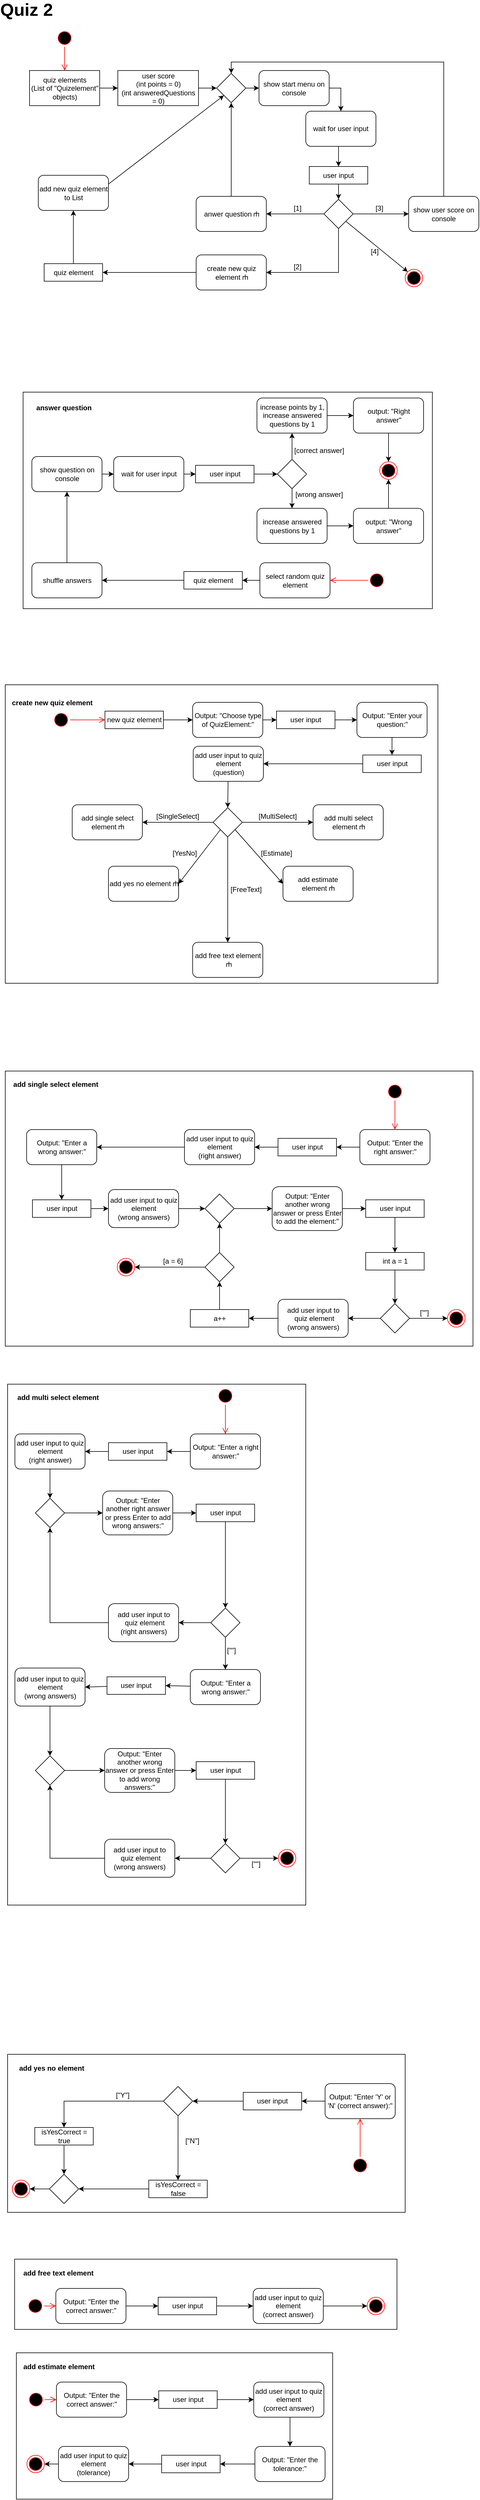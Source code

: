 <mxfile version="12.2.6" type="device" pages="1"><diagram id="3M8NdNkXhK71Kl1b7pjC" name="Page-1"><mxGraphModel dx="1408" dy="748" grid="1" gridSize="10" guides="1" tooltips="1" connect="1" arrows="1" fold="1" page="1" pageScale="1" pageWidth="827" pageHeight="1169" math="0" shadow="0"><root><mxCell id="0"/><mxCell id="1" parent="0"/><mxCell id="ie3VNwSQSgZUnyTEXuFb-270" value="" style="rounded=0;whiteSpace=wrap;html=1;" vertex="1" parent="1"><mxGeometry x="14" y="3520" width="680" height="270" as="geometry"/></mxCell><mxCell id="ie3VNwSQSgZUnyTEXuFb-160" value="" style="rounded=0;whiteSpace=wrap;html=1;" vertex="1" parent="1"><mxGeometry x="10" y="1840" width="800" height="470" as="geometry"/></mxCell><mxCell id="ie3VNwSQSgZUnyTEXuFb-159" value="" style="rounded=0;whiteSpace=wrap;html=1;" vertex="1" parent="1"><mxGeometry x="10" y="1180" width="740" height="510" as="geometry"/></mxCell><mxCell id="ie3VNwSQSgZUnyTEXuFb-14" value="" style="ellipse;html=1;shape=startState;fillColor=#000000;strokeColor=#ff0000;" vertex="1" parent="1"><mxGeometry x="96.5" y="60" width="30" height="30" as="geometry"/></mxCell><mxCell id="ie3VNwSQSgZUnyTEXuFb-15" value="" style="edgeStyle=orthogonalEdgeStyle;html=1;verticalAlign=bottom;endArrow=open;endSize=8;strokeColor=#ff0000;" edge="1" parent="1" source="ie3VNwSQSgZUnyTEXuFb-14" target="ie3VNwSQSgZUnyTEXuFb-34"><mxGeometry relative="1" as="geometry"><mxPoint x="115.5" y="248" as="targetPoint"/></mxGeometry></mxCell><mxCell id="ie3VNwSQSgZUnyTEXuFb-16" style="edgeStyle=orthogonalEdgeStyle;rounded=0;orthogonalLoop=1;jettySize=auto;html=1;fontSize=30;exitX=1;exitY=0.5;exitDx=0;exitDy=0;" edge="1" parent="1" source="ie3VNwSQSgZUnyTEXuFb-17" target="ie3VNwSQSgZUnyTEXuFb-19"><mxGeometry relative="1" as="geometry"><mxPoint x="610" y="170" as="targetPoint"/></mxGeometry></mxCell><mxCell id="ie3VNwSQSgZUnyTEXuFb-17" value="show start menu on console" style="rounded=1;whiteSpace=wrap;html=1;" vertex="1" parent="1"><mxGeometry x="444" y="130.5" width="120" height="60" as="geometry"/></mxCell><mxCell id="ie3VNwSQSgZUnyTEXuFb-18" style="edgeStyle=orthogonalEdgeStyle;rounded=0;orthogonalLoop=1;jettySize=auto;html=1;exitX=0.5;exitY=1;exitDx=0;exitDy=0;entryX=0.5;entryY=0;entryDx=0;entryDy=0;" edge="1" parent="1" source="ie3VNwSQSgZUnyTEXuFb-19" target="ie3VNwSQSgZUnyTEXuFb-21"><mxGeometry relative="1" as="geometry"/></mxCell><mxCell id="ie3VNwSQSgZUnyTEXuFb-19" value="wait for user input" style="rounded=1;whiteSpace=wrap;html=1;" vertex="1" parent="1"><mxGeometry x="524" y="200" width="120" height="60" as="geometry"/></mxCell><mxCell id="ie3VNwSQSgZUnyTEXuFb-20" style="edgeStyle=orthogonalEdgeStyle;rounded=0;orthogonalLoop=1;jettySize=auto;html=1;exitX=0.5;exitY=1;exitDx=0;exitDy=0;entryX=0.5;entryY=0;entryDx=0;entryDy=0;" edge="1" parent="1" source="ie3VNwSQSgZUnyTEXuFb-21" target="ie3VNwSQSgZUnyTEXuFb-26"><mxGeometry relative="1" as="geometry"/></mxCell><mxCell id="ie3VNwSQSgZUnyTEXuFb-21" value="user input" style="rounded=0;whiteSpace=wrap;html=1;" vertex="1" parent="1"><mxGeometry x="530" y="294.5" width="100" height="30" as="geometry"/></mxCell><mxCell id="ie3VNwSQSgZUnyTEXuFb-22" style="edgeStyle=orthogonalEdgeStyle;rounded=0;orthogonalLoop=1;jettySize=auto;html=1;entryX=1;entryY=0.5;entryDx=0;entryDy=0;exitX=0;exitY=0.5;exitDx=0;exitDy=0;" edge="1" parent="1" source="ie3VNwSQSgZUnyTEXuFb-26" target="ie3VNwSQSgZUnyTEXuFb-31"><mxGeometry relative="1" as="geometry"/></mxCell><mxCell id="ie3VNwSQSgZUnyTEXuFb-23" style="edgeStyle=orthogonalEdgeStyle;rounded=0;orthogonalLoop=1;jettySize=auto;html=1;entryX=0;entryY=0.5;entryDx=0;entryDy=0;" edge="1" parent="1" source="ie3VNwSQSgZUnyTEXuFb-26" target="ie3VNwSQSgZUnyTEXuFb-80"><mxGeometry relative="1" as="geometry"/></mxCell><mxCell id="ie3VNwSQSgZUnyTEXuFb-24" style="edgeStyle=orthogonalEdgeStyle;rounded=0;orthogonalLoop=1;jettySize=auto;html=1;entryX=1;entryY=0.5;entryDx=0;entryDy=0;fontSize=30;exitX=0.5;exitY=1;exitDx=0;exitDy=0;" edge="1" parent="1" source="ie3VNwSQSgZUnyTEXuFb-26" target="ie3VNwSQSgZUnyTEXuFb-68"><mxGeometry relative="1" as="geometry"/></mxCell><mxCell id="ie3VNwSQSgZUnyTEXuFb-25" style="rounded=0;orthogonalLoop=1;jettySize=auto;html=1;exitX=1;exitY=1;exitDx=0;exitDy=0;fontSize=30;entryX=0;entryY=1;entryDx=0;entryDy=0;" edge="1" parent="1" source="ie3VNwSQSgZUnyTEXuFb-26" target="ie3VNwSQSgZUnyTEXuFb-76"><mxGeometry relative="1" as="geometry"><mxPoint x="700" y="490" as="targetPoint"/></mxGeometry></mxCell><mxCell id="ie3VNwSQSgZUnyTEXuFb-26" value="" style="rhombus;whiteSpace=wrap;html=1;" vertex="1" parent="1"><mxGeometry x="555" y="350.5" width="50" height="50" as="geometry"/></mxCell><mxCell id="ie3VNwSQSgZUnyTEXuFb-27" style="edgeStyle=orthogonalEdgeStyle;rounded=0;orthogonalLoop=1;jettySize=auto;html=1;entryX=0;entryY=0.5;entryDx=0;entryDy=0;exitX=1;exitY=0.5;exitDx=0;exitDy=0;" edge="1" parent="1" source="ie3VNwSQSgZUnyTEXuFb-28" target="ie3VNwSQSgZUnyTEXuFb-33"><mxGeometry relative="1" as="geometry"><mxPoint x="276.5" y="156.5" as="sourcePoint"/><mxPoint x="286.5" y="170.5" as="targetPoint"/></mxGeometry></mxCell><mxCell id="ie3VNwSQSgZUnyTEXuFb-28" value="user score&lt;br&gt;(int points = 0)&lt;br&gt;(int answeredQuestions = 0)" style="rounded=0;whiteSpace=wrap;html=1;" vertex="1" parent="1"><mxGeometry x="202.5" y="130.5" width="138" height="60" as="geometry"/></mxCell><mxCell id="ie3VNwSQSgZUnyTEXuFb-29" value="[1]" style="text;html=1;strokeColor=none;fillColor=none;align=center;verticalAlign=middle;whiteSpace=wrap;rounded=0;" vertex="1" parent="1"><mxGeometry x="490" y="355.5" width="40" height="20" as="geometry"/></mxCell><mxCell id="ie3VNwSQSgZUnyTEXuFb-30" style="edgeStyle=orthogonalEdgeStyle;rounded=0;orthogonalLoop=1;jettySize=auto;html=1;entryX=0.5;entryY=1;entryDx=0;entryDy=0;" edge="1" parent="1" source="ie3VNwSQSgZUnyTEXuFb-31" target="ie3VNwSQSgZUnyTEXuFb-33"><mxGeometry relative="1" as="geometry"><mxPoint x="347.5" y="200.5" as="targetPoint"/></mxGeometry></mxCell><mxCell id="ie3VNwSQSgZUnyTEXuFb-31" value="&lt;span style=&quot;color: rgba(0 , 0 , 0 , 0) ; font-family: monospace ; font-size: 0px ; white-space: nowrap&quot;&gt;%3CmxGraphModel%3E%3Croot%3E%3CmxCell%20id%3D%220%22%2F%3E%3CmxCell%20id%3D%221%22%20parent%3D%220%22%2F%3E%3CmxCell%20id%3D%222%22%20value%3D%22Spielfeld%20voll%26amp%3Bnbsp%3B%26lt%3Bimg%20src%3D%26quot%3Bdata%3Aimage%2Fpng%3Bbase64%2CiVBORw0KGgoAAAANSUhEUgAAAAkAAAAJCAIAAABv85FHAAAAAXNSR0IArs4c6QAAAARnQU1BAACxjwv8YQUAAAAJcEhZcwAADsMAAA7DAcdvqGQAAAAqSURBVBhXY%2Fz%2F%2Fz8DDDAyonCZoDQ2gE8OH2AEYrgdyPYB2eTaR54cAwMAulkMDKNrivQAAAAASUVORK5CYII%3D%26quot%3B%20width%3D%26quot%3B9%26quot%3B%20height%3D%26quot%3B9%26quot%3B%26gt%3B%22%20style%3D%22rounded%3D1%3BwhiteSpace%3Dwrap%3Bhtml%3D1%3BfontSize%3D12%3B%22%20vertex%3D%221%22%20parent%3D%221%22%3E%3CmxGeometry%20x%3D%22170%22%20y%3D%22-1660%22%20width%3D%22120%22%20height%3D%2240%22%20as%3D%22geometry%22%2F%3E%3C%2FmxCell%3E%3C%2Froot%3E%3C%2FmxGraphModel%3E&lt;/span&gt;anwer question&amp;nbsp;&lt;img src=&quot;data:image/png;base64,iVBORw0KGgoAAAANSUhEUgAAAAkAAAAJCAIAAABv85FHAAAAAXNSR0IArs4c6QAAAARnQU1BAACxjwv8YQUAAAAJcEhZcwAADsMAAA7DAcdvqGQAAAAqSURBVBhXY/z//z8DDDAyonCZoDQ2gE8OH2AEYrgdyPYB2eTaR54cAwMAulkMDKNrivQAAAAASUVORK5CYII=&quot; width=&quot;9&quot; height=&quot;9&quot;&gt;" style="rounded=1;whiteSpace=wrap;html=1;" vertex="1" parent="1"><mxGeometry x="336.5" y="345.5" width="120" height="60" as="geometry"/></mxCell><mxCell id="ie3VNwSQSgZUnyTEXuFb-32" style="edgeStyle=orthogonalEdgeStyle;rounded=0;orthogonalLoop=1;jettySize=auto;html=1;exitX=1;exitY=0.5;exitDx=0;exitDy=0;entryX=0;entryY=0.5;entryDx=0;entryDy=0;" edge="1" parent="1" source="ie3VNwSQSgZUnyTEXuFb-33" target="ie3VNwSQSgZUnyTEXuFb-17"><mxGeometry relative="1" as="geometry"/></mxCell><mxCell id="ie3VNwSQSgZUnyTEXuFb-33" value="" style="rhombus;whiteSpace=wrap;html=1;" vertex="1" parent="1"><mxGeometry x="371.5" y="135.5" width="50" height="50" as="geometry"/></mxCell><mxCell id="ie3VNwSQSgZUnyTEXuFb-34" value="quiz elements&lt;br&gt;(List of &quot;Quizelement&quot; objects)" style="rounded=0;whiteSpace=wrap;html=1;" vertex="1" parent="1"><mxGeometry x="51.5" y="130.5" width="120" height="60" as="geometry"/></mxCell><mxCell id="ie3VNwSQSgZUnyTEXuFb-35" style="edgeStyle=orthogonalEdgeStyle;rounded=0;orthogonalLoop=1;jettySize=auto;html=1;entryX=0;entryY=0.5;entryDx=0;entryDy=0;" edge="1" parent="1" source="ie3VNwSQSgZUnyTEXuFb-34" target="ie3VNwSQSgZUnyTEXuFb-28"><mxGeometry relative="1" as="geometry"/></mxCell><mxCell id="ie3VNwSQSgZUnyTEXuFb-36" value="" style="group" vertex="1" connectable="0" parent="1"><mxGeometry x="40.5" y="680" width="700" height="370" as="geometry"/></mxCell><mxCell id="ie3VNwSQSgZUnyTEXuFb-37" value="" style="rounded=0;whiteSpace=wrap;html=1;" vertex="1" parent="ie3VNwSQSgZUnyTEXuFb-36"><mxGeometry width="700" height="370" as="geometry"/></mxCell><mxCell id="ie3VNwSQSgZUnyTEXuFb-38" value="select random quiz element" style="rounded=1;whiteSpace=wrap;html=1;" vertex="1" parent="ie3VNwSQSgZUnyTEXuFb-36"><mxGeometry x="405" y="291.5" width="120" height="60" as="geometry"/></mxCell><mxCell id="ie3VNwSQSgZUnyTEXuFb-39" value="quiz element" style="rounded=0;whiteSpace=wrap;html=1;" vertex="1" parent="ie3VNwSQSgZUnyTEXuFb-36"><mxGeometry x="275" y="306.5" width="100" height="30" as="geometry"/></mxCell><mxCell id="ie3VNwSQSgZUnyTEXuFb-40" style="edgeStyle=orthogonalEdgeStyle;rounded=0;orthogonalLoop=1;jettySize=auto;html=1;exitX=0;exitY=0.5;exitDx=0;exitDy=0;entryX=1;entryY=0.5;entryDx=0;entryDy=0;" edge="1" parent="ie3VNwSQSgZUnyTEXuFb-36" source="ie3VNwSQSgZUnyTEXuFb-38" target="ie3VNwSQSgZUnyTEXuFb-39"><mxGeometry relative="1" as="geometry"/></mxCell><mxCell id="ie3VNwSQSgZUnyTEXuFb-41" value="shuffle answers" style="rounded=1;whiteSpace=wrap;html=1;" vertex="1" parent="ie3VNwSQSgZUnyTEXuFb-36"><mxGeometry x="15" y="291.5" width="120" height="60" as="geometry"/></mxCell><mxCell id="ie3VNwSQSgZUnyTEXuFb-42" style="edgeStyle=orthogonalEdgeStyle;rounded=0;orthogonalLoop=1;jettySize=auto;html=1;exitX=0;exitY=0.5;exitDx=0;exitDy=0;entryX=1;entryY=0.5;entryDx=0;entryDy=0;" edge="1" parent="ie3VNwSQSgZUnyTEXuFb-36" source="ie3VNwSQSgZUnyTEXuFb-39" target="ie3VNwSQSgZUnyTEXuFb-41"><mxGeometry relative="1" as="geometry"><mxPoint x="175" y="321.5" as="sourcePoint"/></mxGeometry></mxCell><mxCell id="ie3VNwSQSgZUnyTEXuFb-43" value="show question on console" style="rounded=1;whiteSpace=wrap;html=1;" vertex="1" parent="ie3VNwSQSgZUnyTEXuFb-36"><mxGeometry x="15" y="110" width="120" height="60" as="geometry"/></mxCell><mxCell id="ie3VNwSQSgZUnyTEXuFb-44" style="edgeStyle=orthogonalEdgeStyle;rounded=0;orthogonalLoop=1;jettySize=auto;html=1;entryX=0.5;entryY=1;entryDx=0;entryDy=0;" edge="1" parent="ie3VNwSQSgZUnyTEXuFb-36" source="ie3VNwSQSgZUnyTEXuFb-41" target="ie3VNwSQSgZUnyTEXuFb-43"><mxGeometry relative="1" as="geometry"/></mxCell><mxCell id="ie3VNwSQSgZUnyTEXuFb-45" value="wait for user input" style="rounded=1;whiteSpace=wrap;html=1;" vertex="1" parent="ie3VNwSQSgZUnyTEXuFb-36"><mxGeometry x="155" y="110" width="120" height="60" as="geometry"/></mxCell><mxCell id="ie3VNwSQSgZUnyTEXuFb-46" style="edgeStyle=orthogonalEdgeStyle;rounded=0;orthogonalLoop=1;jettySize=auto;html=1;entryX=0;entryY=0.5;entryDx=0;entryDy=0;" edge="1" parent="ie3VNwSQSgZUnyTEXuFb-36" source="ie3VNwSQSgZUnyTEXuFb-43" target="ie3VNwSQSgZUnyTEXuFb-45"><mxGeometry relative="1" as="geometry"><mxPoint x="155" y="140" as="targetPoint"/></mxGeometry></mxCell><mxCell id="ie3VNwSQSgZUnyTEXuFb-47" value="user input" style="rounded=0;whiteSpace=wrap;html=1;" vertex="1" parent="ie3VNwSQSgZUnyTEXuFb-36"><mxGeometry x="295" y="125" width="100" height="30" as="geometry"/></mxCell><mxCell id="ie3VNwSQSgZUnyTEXuFb-48" style="edgeStyle=orthogonalEdgeStyle;rounded=0;orthogonalLoop=1;jettySize=auto;html=1;exitX=1;exitY=0.5;exitDx=0;exitDy=0;entryX=0;entryY=0.5;entryDx=0;entryDy=0;" edge="1" parent="ie3VNwSQSgZUnyTEXuFb-36" source="ie3VNwSQSgZUnyTEXuFb-45" target="ie3VNwSQSgZUnyTEXuFb-47"><mxGeometry relative="1" as="geometry"/></mxCell><mxCell id="ie3VNwSQSgZUnyTEXuFb-49" value="" style="rhombus;whiteSpace=wrap;html=1;" vertex="1" parent="ie3VNwSQSgZUnyTEXuFb-36"><mxGeometry x="435" y="115" width="50" height="50" as="geometry"/></mxCell><mxCell id="ie3VNwSQSgZUnyTEXuFb-50" style="edgeStyle=orthogonalEdgeStyle;rounded=0;orthogonalLoop=1;jettySize=auto;html=1;exitX=1;exitY=0.5;exitDx=0;exitDy=0;entryX=0;entryY=0.5;entryDx=0;entryDy=0;" edge="1" parent="ie3VNwSQSgZUnyTEXuFb-36" source="ie3VNwSQSgZUnyTEXuFb-47" target="ie3VNwSQSgZUnyTEXuFb-49"><mxGeometry relative="1" as="geometry"/></mxCell><mxCell id="ie3VNwSQSgZUnyTEXuFb-51" value="" style="ellipse;html=1;shape=startState;fillColor=#000000;strokeColor=#ff0000;" vertex="1" parent="ie3VNwSQSgZUnyTEXuFb-36"><mxGeometry x="590" y="306.5" width="30" height="30" as="geometry"/></mxCell><mxCell id="ie3VNwSQSgZUnyTEXuFb-52" value="" style="edgeStyle=orthogonalEdgeStyle;html=1;verticalAlign=bottom;endArrow=open;endSize=8;strokeColor=#ff0000;exitX=0;exitY=0.5;exitDx=0;exitDy=0;entryX=1;entryY=0.5;entryDx=0;entryDy=0;" edge="1" parent="ie3VNwSQSgZUnyTEXuFb-36" source="ie3VNwSQSgZUnyTEXuFb-51" target="ie3VNwSQSgZUnyTEXuFb-38"><mxGeometry relative="1" as="geometry"><mxPoint x="530" y="338.581" as="targetPoint"/><mxPoint x="615" y="339" as="sourcePoint"/></mxGeometry></mxCell><mxCell id="ie3VNwSQSgZUnyTEXuFb-53" value="increase points by 1,&lt;br&gt;increase answered questions by 1" style="rounded=1;whiteSpace=wrap;html=1;" vertex="1" parent="ie3VNwSQSgZUnyTEXuFb-36"><mxGeometry x="400" y="10" width="120" height="60" as="geometry"/></mxCell><mxCell id="ie3VNwSQSgZUnyTEXuFb-54" style="edgeStyle=orthogonalEdgeStyle;rounded=0;orthogonalLoop=1;jettySize=auto;html=1;entryX=0.5;entryY=1;entryDx=0;entryDy=0;" edge="1" parent="ie3VNwSQSgZUnyTEXuFb-36" source="ie3VNwSQSgZUnyTEXuFb-49" target="ie3VNwSQSgZUnyTEXuFb-53"><mxGeometry relative="1" as="geometry"/></mxCell><mxCell id="ie3VNwSQSgZUnyTEXuFb-55" value="increase answered questions by 1" style="rounded=1;whiteSpace=wrap;html=1;" vertex="1" parent="ie3VNwSQSgZUnyTEXuFb-36"><mxGeometry x="400" y="198.5" width="120" height="60" as="geometry"/></mxCell><mxCell id="ie3VNwSQSgZUnyTEXuFb-56" style="edgeStyle=orthogonalEdgeStyle;rounded=0;orthogonalLoop=1;jettySize=auto;html=1;entryX=0.5;entryY=0;entryDx=0;entryDy=0;" edge="1" parent="ie3VNwSQSgZUnyTEXuFb-36" source="ie3VNwSQSgZUnyTEXuFb-49" target="ie3VNwSQSgZUnyTEXuFb-55"><mxGeometry relative="1" as="geometry"/></mxCell><mxCell id="ie3VNwSQSgZUnyTEXuFb-57" value="output: &quot;Right answer&quot;" style="rounded=1;whiteSpace=wrap;html=1;" vertex="1" parent="ie3VNwSQSgZUnyTEXuFb-36"><mxGeometry x="565" y="10" width="120" height="60" as="geometry"/></mxCell><mxCell id="ie3VNwSQSgZUnyTEXuFb-58" style="edgeStyle=orthogonalEdgeStyle;rounded=0;orthogonalLoop=1;jettySize=auto;html=1;entryX=0;entryY=0.5;entryDx=0;entryDy=0;" edge="1" parent="ie3VNwSQSgZUnyTEXuFb-36" source="ie3VNwSQSgZUnyTEXuFb-53" target="ie3VNwSQSgZUnyTEXuFb-57"><mxGeometry relative="1" as="geometry"/></mxCell><mxCell id="ie3VNwSQSgZUnyTEXuFb-59" value="output: &quot;Wrong answer&quot;" style="rounded=1;whiteSpace=wrap;html=1;" vertex="1" parent="ie3VNwSQSgZUnyTEXuFb-36"><mxGeometry x="565" y="198.5" width="120" height="60" as="geometry"/></mxCell><mxCell id="ie3VNwSQSgZUnyTEXuFb-60" style="edgeStyle=orthogonalEdgeStyle;rounded=0;orthogonalLoop=1;jettySize=auto;html=1;entryX=0;entryY=0.5;entryDx=0;entryDy=0;" edge="1" parent="ie3VNwSQSgZUnyTEXuFb-36" source="ie3VNwSQSgZUnyTEXuFb-55" target="ie3VNwSQSgZUnyTEXuFb-59"><mxGeometry relative="1" as="geometry"/></mxCell><mxCell id="ie3VNwSQSgZUnyTEXuFb-61" value="[correct answer]" style="text;html=1;strokeColor=none;fillColor=none;align=center;verticalAlign=middle;whiteSpace=wrap;rounded=0;" vertex="1" parent="ie3VNwSQSgZUnyTEXuFb-36"><mxGeometry x="460" y="90" width="92" height="20" as="geometry"/></mxCell><mxCell id="ie3VNwSQSgZUnyTEXuFb-62" value="[wrong answer]" style="text;html=1;strokeColor=none;fillColor=none;align=center;verticalAlign=middle;whiteSpace=wrap;rounded=0;" vertex="1" parent="ie3VNwSQSgZUnyTEXuFb-36"><mxGeometry x="460" y="165" width="92" height="20" as="geometry"/></mxCell><mxCell id="ie3VNwSQSgZUnyTEXuFb-63" value="" style="ellipse;html=1;shape=endState;fillColor=#000000;strokeColor=#ff0000;" vertex="1" parent="ie3VNwSQSgZUnyTEXuFb-36"><mxGeometry x="610" y="119" width="30" height="30" as="geometry"/></mxCell><mxCell id="ie3VNwSQSgZUnyTEXuFb-64" style="edgeStyle=orthogonalEdgeStyle;rounded=0;orthogonalLoop=1;jettySize=auto;html=1;entryX=0.5;entryY=0;entryDx=0;entryDy=0;" edge="1" parent="ie3VNwSQSgZUnyTEXuFb-36" source="ie3VNwSQSgZUnyTEXuFb-57" target="ie3VNwSQSgZUnyTEXuFb-63"><mxGeometry relative="1" as="geometry"/></mxCell><mxCell id="ie3VNwSQSgZUnyTEXuFb-65" value="answer question" style="text;align=center;fontStyle=1;verticalAlign=middle;spacingLeft=3;spacingRight=3;strokeColor=none;rotatable=0;points=[[0,0.5],[1,0.5]];portConstraint=eastwest;" vertex="1" parent="ie3VNwSQSgZUnyTEXuFb-36"><mxGeometry x="30" y="13" width="80" height="26" as="geometry"/></mxCell><mxCell id="ie3VNwSQSgZUnyTEXuFb-66" style="edgeStyle=orthogonalEdgeStyle;rounded=0;orthogonalLoop=1;jettySize=auto;html=1;entryX=0.5;entryY=1;entryDx=0;entryDy=0;" edge="1" parent="ie3VNwSQSgZUnyTEXuFb-36" source="ie3VNwSQSgZUnyTEXuFb-59" target="ie3VNwSQSgZUnyTEXuFb-63"><mxGeometry relative="1" as="geometry"/></mxCell><mxCell id="ie3VNwSQSgZUnyTEXuFb-67" style="edgeStyle=orthogonalEdgeStyle;rounded=0;orthogonalLoop=1;jettySize=auto;html=1;entryX=1;entryY=0.5;entryDx=0;entryDy=0;" edge="1" parent="1" source="ie3VNwSQSgZUnyTEXuFb-68" target="ie3VNwSQSgZUnyTEXuFb-70"><mxGeometry relative="1" as="geometry"/></mxCell><mxCell id="ie3VNwSQSgZUnyTEXuFb-68" value="&lt;span style=&quot;color: rgba(0 , 0 , 0 , 0) ; font-family: monospace ; font-size: 0px ; white-space: nowrap&quot;&gt;%3CmxGraphModel%3E%3Croot%3E%3CmxCell%20id%3D%220%22%2F%3E%3CmxCell%20id%3D%221%22%20parent%3D%220%22%2F%3E%3CmxCell%20id%3D%222%22%20value%3D%22Spielfeld%20voll%26amp%3Bnbsp%3B%26lt%3Bimg%20src%3D%26quot%3Bdata%3Aimage%2Fpng%3Bbase64%2CiVBORw0KGgoAAAANSUhEUgAAAAkAAAAJCAIAAABv85FHAAAAAXNSR0IArs4c6QAAAARnQU1BAACxjwv8YQUAAAAJcEhZcwAADsMAAA7DAcdvqGQAAAAqSURBVBhXY%2Fz%2F%2Fz8DDDAyonCZoDQ2gE8OH2AEYrgdyPYB2eTaR54cAwMAulkMDKNrivQAAAAASUVORK5CYII%3D%26quot%3B%20width%3D%26quot%3B9%26quot%3B%20height%3D%26quot%3B9%26quot%3B%26gt%3B%22%20style%3D%22rounded%3D1%3BwhiteSpace%3Dwrap%3Bhtml%3D1%3BfontSize%3D12%3B%22%20vertex%3D%221%22%20parent%3D%221%22%3E%3CmxGeometry%20x%3D%22170%22%20y%3D%22-1660%22%20width%3D%22120%22%20height%3D%2240%22%20as%3D%22geometry%22%2F%3E%3C%2FmxCell%3E%3C%2Froot%3E%3C%2FmxGraphModel%3E&lt;/span&gt;create new quiz element&amp;nbsp;&lt;img src=&quot;data:image/png;base64,iVBORw0KGgoAAAANSUhEUgAAAAkAAAAJCAIAAABv85FHAAAAAXNSR0IArs4c6QAAAARnQU1BAACxjwv8YQUAAAAJcEhZcwAADsMAAA7DAcdvqGQAAAAqSURBVBhXY/z//z8DDDAyonCZoDQ2gE8OH2AEYrgdyPYB2eTaR54cAwMAulkMDKNrivQAAAAASUVORK5CYII=&quot; width=&quot;9&quot; height=&quot;9&quot;&gt;" style="rounded=1;whiteSpace=wrap;html=1;" vertex="1" parent="1"><mxGeometry x="336.5" y="445.5" width="120" height="60" as="geometry"/></mxCell><mxCell id="ie3VNwSQSgZUnyTEXuFb-69" style="edgeStyle=orthogonalEdgeStyle;rounded=0;orthogonalLoop=1;jettySize=auto;html=1;entryX=0.5;entryY=1;entryDx=0;entryDy=0;" edge="1" parent="1" source="ie3VNwSQSgZUnyTEXuFb-70" target="ie3VNwSQSgZUnyTEXuFb-74"><mxGeometry relative="1" as="geometry"/></mxCell><mxCell id="ie3VNwSQSgZUnyTEXuFb-70" value="quiz element" style="rounded=0;whiteSpace=wrap;html=1;" vertex="1" parent="1"><mxGeometry x="76.5" y="460.5" width="100" height="30" as="geometry"/></mxCell><mxCell id="ie3VNwSQSgZUnyTEXuFb-71" style="rounded=0;orthogonalLoop=1;jettySize=auto;html=1;entryX=0;entryY=1;entryDx=0;entryDy=0;exitX=1;exitY=0.25;exitDx=0;exitDy=0;" edge="1" parent="1" source="ie3VNwSQSgZUnyTEXuFb-74" target="ie3VNwSQSgZUnyTEXuFb-33"><mxGeometry relative="1" as="geometry"><mxPoint x="136" y="336" as="sourcePoint"/></mxGeometry></mxCell><mxCell id="ie3VNwSQSgZUnyTEXuFb-74" value="add new quiz element to List" style="rounded=1;whiteSpace=wrap;html=1;" vertex="1" parent="1"><mxGeometry x="66.5" y="309.5" width="120" height="60" as="geometry"/></mxCell><mxCell id="ie3VNwSQSgZUnyTEXuFb-75" value="[2]" style="text;html=1;strokeColor=none;fillColor=none;align=center;verticalAlign=middle;whiteSpace=wrap;rounded=0;" vertex="1" parent="1"><mxGeometry x="490" y="455.5" width="40" height="20" as="geometry"/></mxCell><mxCell id="ie3VNwSQSgZUnyTEXuFb-76" value="" style="ellipse;html=1;shape=endState;fillColor=#000000;strokeColor=#ff0000;direction=south;" vertex="1" parent="1"><mxGeometry x="694" y="470" width="30" height="30" as="geometry"/></mxCell><mxCell id="ie3VNwSQSgZUnyTEXuFb-77" value="[4]" style="text;html=1;strokeColor=none;fillColor=none;align=center;verticalAlign=middle;whiteSpace=wrap;rounded=0;" vertex="1" parent="1"><mxGeometry x="621.5" y="430" width="40" height="20" as="geometry"/></mxCell><mxCell id="ie3VNwSQSgZUnyTEXuFb-78" value="[3]" style="text;html=1;strokeColor=none;fillColor=none;align=center;verticalAlign=middle;whiteSpace=wrap;rounded=0;" vertex="1" parent="1"><mxGeometry x="630" y="355.5" width="40" height="20" as="geometry"/></mxCell><mxCell id="ie3VNwSQSgZUnyTEXuFb-79" style="edgeStyle=orthogonalEdgeStyle;rounded=0;orthogonalLoop=1;jettySize=auto;html=1;entryX=0.5;entryY=0;entryDx=0;entryDy=0;fontSize=30;" edge="1" parent="1" source="ie3VNwSQSgZUnyTEXuFb-80" target="ie3VNwSQSgZUnyTEXuFb-33"><mxGeometry relative="1" as="geometry"><Array as="points"><mxPoint x="760" y="116"/><mxPoint x="397" y="116"/></Array></mxGeometry></mxCell><mxCell id="ie3VNwSQSgZUnyTEXuFb-80" value="show user score on console" style="rounded=1;whiteSpace=wrap;html=1;" vertex="1" parent="1"><mxGeometry x="700" y="345.5" width="120" height="60" as="geometry"/></mxCell><mxCell id="ie3VNwSQSgZUnyTEXuFb-81" value="" style="ellipse;html=1;shape=startState;fillColor=#000000;strokeColor=#ff0000;" vertex="1" parent="1"><mxGeometry x="90.5" y="1225" width="30" height="30" as="geometry"/></mxCell><mxCell id="ie3VNwSQSgZUnyTEXuFb-82" value="" style="edgeStyle=orthogonalEdgeStyle;html=1;verticalAlign=bottom;endArrow=open;endSize=8;strokeColor=#ff0000;" edge="1" parent="1" source="ie3VNwSQSgZUnyTEXuFb-81"><mxGeometry relative="1" as="geometry"><mxPoint x="180.5" y="1240" as="targetPoint"/></mxGeometry></mxCell><mxCell id="ie3VNwSQSgZUnyTEXuFb-83" style="edgeStyle=orthogonalEdgeStyle;rounded=0;orthogonalLoop=1;jettySize=auto;html=1;entryX=0;entryY=0.5;entryDx=0;entryDy=0;" edge="1" parent="1" source="ie3VNwSQSgZUnyTEXuFb-84" target="ie3VNwSQSgZUnyTEXuFb-130"><mxGeometry relative="1" as="geometry"/></mxCell><mxCell id="ie3VNwSQSgZUnyTEXuFb-84" value="new quiz element" style="rounded=0;whiteSpace=wrap;html=1;" vertex="1" parent="1"><mxGeometry x="180.5" y="1225" width="100" height="30" as="geometry"/></mxCell><mxCell id="ie3VNwSQSgZUnyTEXuFb-85" style="edgeStyle=orthogonalEdgeStyle;rounded=0;orthogonalLoop=1;jettySize=auto;html=1;" edge="1" parent="1" source="ie3VNwSQSgZUnyTEXuFb-86" target="ie3VNwSQSgZUnyTEXuFb-88"><mxGeometry relative="1" as="geometry"/></mxCell><mxCell id="ie3VNwSQSgZUnyTEXuFb-86" value="Output: &quot;Enter your question:&quot;" style="rounded=1;whiteSpace=wrap;html=1;" vertex="1" parent="1"><mxGeometry x="611.5" y="1210" width="120" height="60" as="geometry"/></mxCell><mxCell id="ie3VNwSQSgZUnyTEXuFb-87" style="edgeStyle=orthogonalEdgeStyle;rounded=0;orthogonalLoop=1;jettySize=auto;html=1;entryX=1;entryY=0.5;entryDx=0;entryDy=0;" edge="1" parent="1" source="ie3VNwSQSgZUnyTEXuFb-88" target="ie3VNwSQSgZUnyTEXuFb-90"><mxGeometry relative="1" as="geometry"/></mxCell><mxCell id="ie3VNwSQSgZUnyTEXuFb-88" value="user input" style="rounded=0;whiteSpace=wrap;html=1;" vertex="1" parent="1"><mxGeometry x="621.5" y="1300" width="100" height="30" as="geometry"/></mxCell><mxCell id="ie3VNwSQSgZUnyTEXuFb-137" style="edgeStyle=none;rounded=0;orthogonalLoop=1;jettySize=auto;html=1;entryX=0.5;entryY=0;entryDx=0;entryDy=0;" edge="1" parent="1" source="ie3VNwSQSgZUnyTEXuFb-90" target="ie3VNwSQSgZUnyTEXuFb-136"><mxGeometry relative="1" as="geometry"/></mxCell><mxCell id="ie3VNwSQSgZUnyTEXuFb-90" value="add user input to quiz element&lt;br&gt;(question)" style="rounded=1;whiteSpace=wrap;html=1;" vertex="1" parent="1"><mxGeometry x="331.5" y="1285" width="120" height="60" as="geometry"/></mxCell><mxCell id="ie3VNwSQSgZUnyTEXuFb-91" style="edgeStyle=orthogonalEdgeStyle;rounded=0;orthogonalLoop=1;jettySize=auto;html=1;entryX=1;entryY=0.5;entryDx=0;entryDy=0;" edge="1" parent="1" source="ie3VNwSQSgZUnyTEXuFb-92" target="ie3VNwSQSgZUnyTEXuFb-94"><mxGeometry relative="1" as="geometry"/></mxCell><mxCell id="ie3VNwSQSgZUnyTEXuFb-92" value="Output: &quot;Enter the right answer:&quot;" style="rounded=1;whiteSpace=wrap;html=1;" vertex="1" parent="1"><mxGeometry x="616.5" y="1940" width="120" height="60" as="geometry"/></mxCell><mxCell id="ie3VNwSQSgZUnyTEXuFb-93" style="edgeStyle=orthogonalEdgeStyle;rounded=0;orthogonalLoop=1;jettySize=auto;html=1;entryX=1;entryY=0.5;entryDx=0;entryDy=0;" edge="1" parent="1" source="ie3VNwSQSgZUnyTEXuFb-94" target="ie3VNwSQSgZUnyTEXuFb-96"><mxGeometry relative="1" as="geometry"/></mxCell><mxCell id="ie3VNwSQSgZUnyTEXuFb-94" value="user input" style="rounded=0;whiteSpace=wrap;html=1;" vertex="1" parent="1"><mxGeometry x="476.5" y="1955" width="100" height="30" as="geometry"/></mxCell><mxCell id="ie3VNwSQSgZUnyTEXuFb-95" style="edgeStyle=orthogonalEdgeStyle;rounded=0;orthogonalLoop=1;jettySize=auto;html=1;entryX=1;entryY=0.5;entryDx=0;entryDy=0;" edge="1" parent="1" source="ie3VNwSQSgZUnyTEXuFb-96" target="ie3VNwSQSgZUnyTEXuFb-98"><mxGeometry relative="1" as="geometry"/></mxCell><mxCell id="ie3VNwSQSgZUnyTEXuFb-96" value="add user input to quiz element&lt;br&gt;(right answer)" style="rounded=1;whiteSpace=wrap;html=1;" vertex="1" parent="1"><mxGeometry x="316.5" y="1940" width="120" height="60" as="geometry"/></mxCell><mxCell id="ie3VNwSQSgZUnyTEXuFb-97" style="edgeStyle=orthogonalEdgeStyle;rounded=0;orthogonalLoop=1;jettySize=auto;html=1;entryX=0.5;entryY=0;entryDx=0;entryDy=0;" edge="1" parent="1" source="ie3VNwSQSgZUnyTEXuFb-98" target="ie3VNwSQSgZUnyTEXuFb-100"><mxGeometry relative="1" as="geometry"/></mxCell><mxCell id="ie3VNwSQSgZUnyTEXuFb-98" value="Output: &quot;Enter a wrong answer:&quot;" style="rounded=1;whiteSpace=wrap;html=1;" vertex="1" parent="1"><mxGeometry x="46.5" y="1940" width="120" height="60" as="geometry"/></mxCell><mxCell id="ie3VNwSQSgZUnyTEXuFb-99" style="edgeStyle=orthogonalEdgeStyle;rounded=0;orthogonalLoop=1;jettySize=auto;html=1;entryX=0;entryY=0.5;entryDx=0;entryDy=0;" edge="1" parent="1" source="ie3VNwSQSgZUnyTEXuFb-100" target="ie3VNwSQSgZUnyTEXuFb-102"><mxGeometry relative="1" as="geometry"/></mxCell><mxCell id="ie3VNwSQSgZUnyTEXuFb-100" value="user input" style="rounded=0;whiteSpace=wrap;html=1;" vertex="1" parent="1"><mxGeometry x="56.5" y="2060" width="100" height="30" as="geometry"/></mxCell><mxCell id="ie3VNwSQSgZUnyTEXuFb-101" style="edgeStyle=orthogonalEdgeStyle;rounded=0;orthogonalLoop=1;jettySize=auto;html=1;entryX=0;entryY=0.5;entryDx=0;entryDy=0;" edge="1" parent="1" source="ie3VNwSQSgZUnyTEXuFb-102" target="ie3VNwSQSgZUnyTEXuFb-124"><mxGeometry relative="1" as="geometry"><mxPoint x="376.5" y="2075" as="targetPoint"/></mxGeometry></mxCell><mxCell id="ie3VNwSQSgZUnyTEXuFb-102" value="add user input to quiz element&lt;br&gt;(wrong answers)" style="rounded=1;whiteSpace=wrap;html=1;" vertex="1" parent="1"><mxGeometry x="186.5" y="2042.5" width="120" height="65" as="geometry"/></mxCell><mxCell id="ie3VNwSQSgZUnyTEXuFb-103" style="edgeStyle=orthogonalEdgeStyle;rounded=0;orthogonalLoop=1;jettySize=auto;html=1;entryX=0;entryY=0.5;entryDx=0;entryDy=0;" edge="1" parent="1" source="ie3VNwSQSgZUnyTEXuFb-104" target="ie3VNwSQSgZUnyTEXuFb-106"><mxGeometry relative="1" as="geometry"/></mxCell><mxCell id="ie3VNwSQSgZUnyTEXuFb-104" value="Output: &quot;Enter another wrong answer or press Enter to add the element:&quot;" style="rounded=1;whiteSpace=wrap;html=1;" vertex="1" parent="1"><mxGeometry x="466.5" y="2037.5" width="120" height="75" as="geometry"/></mxCell><mxCell id="ie3VNwSQSgZUnyTEXuFb-105" style="edgeStyle=orthogonalEdgeStyle;rounded=0;orthogonalLoop=1;jettySize=auto;html=1;" edge="1" parent="1" source="ie3VNwSQSgZUnyTEXuFb-106"><mxGeometry relative="1" as="geometry"><mxPoint x="676.5" y="2150" as="targetPoint"/></mxGeometry></mxCell><mxCell id="ie3VNwSQSgZUnyTEXuFb-106" value="user input" style="rounded=0;whiteSpace=wrap;html=1;" vertex="1" parent="1"><mxGeometry x="626.5" y="2060" width="100" height="30" as="geometry"/></mxCell><mxCell id="ie3VNwSQSgZUnyTEXuFb-107" style="edgeStyle=orthogonalEdgeStyle;rounded=0;orthogonalLoop=1;jettySize=auto;html=1;" edge="1" parent="1" source="ie3VNwSQSgZUnyTEXuFb-109"><mxGeometry relative="1" as="geometry"><mxPoint x="596.5" y="2262.5" as="targetPoint"/></mxGeometry></mxCell><mxCell id="ie3VNwSQSgZUnyTEXuFb-108" style="edgeStyle=orthogonalEdgeStyle;rounded=0;orthogonalLoop=1;jettySize=auto;html=1;" edge="1" parent="1" source="ie3VNwSQSgZUnyTEXuFb-109" target="ie3VNwSQSgZUnyTEXuFb-110"><mxGeometry relative="1" as="geometry"/></mxCell><mxCell id="ie3VNwSQSgZUnyTEXuFb-109" value="" style="rhombus;whiteSpace=wrap;html=1;" vertex="1" parent="1"><mxGeometry x="651.5" y="2237.5" width="50" height="50" as="geometry"/></mxCell><mxCell id="ie3VNwSQSgZUnyTEXuFb-110" value="" style="ellipse;html=1;shape=endState;fillColor=#000000;strokeColor=#ff0000;direction=south;" vertex="1" parent="1"><mxGeometry x="766.5" y="2247.5" width="30" height="30" as="geometry"/></mxCell><mxCell id="ie3VNwSQSgZUnyTEXuFb-111" value="[&quot;&quot;]" style="text;html=1;strokeColor=none;fillColor=none;align=center;verticalAlign=middle;whiteSpace=wrap;rounded=0;" vertex="1" parent="1"><mxGeometry x="706.5" y="2242.5" width="40" height="20" as="geometry"/></mxCell><mxCell id="ie3VNwSQSgZUnyTEXuFb-112" style="edgeStyle=orthogonalEdgeStyle;rounded=0;orthogonalLoop=1;jettySize=auto;html=1;entryX=1;entryY=0.5;entryDx=0;entryDy=0;" edge="1" parent="1" source="ie3VNwSQSgZUnyTEXuFb-113" target="ie3VNwSQSgZUnyTEXuFb-117"><mxGeometry relative="1" as="geometry"/></mxCell><mxCell id="ie3VNwSQSgZUnyTEXuFb-113" value="add user input to&lt;br&gt;&amp;nbsp;quiz element&lt;br&gt;(wrong answers)" style="rounded=1;whiteSpace=wrap;html=1;" vertex="1" parent="1"><mxGeometry x="476.5" y="2230" width="120" height="65" as="geometry"/></mxCell><mxCell id="ie3VNwSQSgZUnyTEXuFb-114" style="edgeStyle=orthogonalEdgeStyle;rounded=0;orthogonalLoop=1;jettySize=auto;html=1;entryX=0.5;entryY=0;entryDx=0;entryDy=0;" edge="1" parent="1" source="ie3VNwSQSgZUnyTEXuFb-115" target="ie3VNwSQSgZUnyTEXuFb-109"><mxGeometry relative="1" as="geometry"/></mxCell><mxCell id="ie3VNwSQSgZUnyTEXuFb-115" value="int a = 1" style="rounded=0;whiteSpace=wrap;html=1;" vertex="1" parent="1"><mxGeometry x="626.5" y="2150" width="100" height="30" as="geometry"/></mxCell><mxCell id="ie3VNwSQSgZUnyTEXuFb-116" style="edgeStyle=orthogonalEdgeStyle;rounded=0;orthogonalLoop=1;jettySize=auto;html=1;entryX=0.5;entryY=1;entryDx=0;entryDy=0;" edge="1" parent="1" source="ie3VNwSQSgZUnyTEXuFb-117" target="ie3VNwSQSgZUnyTEXuFb-120"><mxGeometry relative="1" as="geometry"/></mxCell><mxCell id="ie3VNwSQSgZUnyTEXuFb-117" value="a++" style="rounded=0;whiteSpace=wrap;html=1;" vertex="1" parent="1"><mxGeometry x="326.5" y="2247.5" width="100" height="30" as="geometry"/></mxCell><mxCell id="ie3VNwSQSgZUnyTEXuFb-118" style="edgeStyle=orthogonalEdgeStyle;rounded=0;orthogonalLoop=1;jettySize=auto;html=1;entryX=0.5;entryY=0;entryDx=0;entryDy=0;" edge="1" parent="1" source="ie3VNwSQSgZUnyTEXuFb-120" target="ie3VNwSQSgZUnyTEXuFb-121"><mxGeometry relative="1" as="geometry"/></mxCell><mxCell id="ie3VNwSQSgZUnyTEXuFb-119" style="edgeStyle=orthogonalEdgeStyle;rounded=0;orthogonalLoop=1;jettySize=auto;html=1;entryX=0.5;entryY=1;entryDx=0;entryDy=0;" edge="1" parent="1" source="ie3VNwSQSgZUnyTEXuFb-120" target="ie3VNwSQSgZUnyTEXuFb-124"><mxGeometry relative="1" as="geometry"/></mxCell><mxCell id="ie3VNwSQSgZUnyTEXuFb-120" value="" style="rhombus;whiteSpace=wrap;html=1;" vertex="1" parent="1"><mxGeometry x="351.5" y="2150" width="50" height="50" as="geometry"/></mxCell><mxCell id="ie3VNwSQSgZUnyTEXuFb-121" value="" style="ellipse;html=1;shape=endState;fillColor=#000000;strokeColor=#ff0000;direction=south;" vertex="1" parent="1"><mxGeometry x="201.5" y="2160" width="30" height="30" as="geometry"/></mxCell><mxCell id="ie3VNwSQSgZUnyTEXuFb-122" value="[a = 6]" style="text;html=1;strokeColor=none;fillColor=none;align=center;verticalAlign=middle;whiteSpace=wrap;rounded=0;" vertex="1" parent="1"><mxGeometry x="276.5" y="2155" width="40" height="20" as="geometry"/></mxCell><mxCell id="ie3VNwSQSgZUnyTEXuFb-123" style="edgeStyle=orthogonalEdgeStyle;rounded=0;orthogonalLoop=1;jettySize=auto;html=1;exitX=1;exitY=0.5;exitDx=0;exitDy=0;entryX=0;entryY=0.5;entryDx=0;entryDy=0;" edge="1" parent="1" source="ie3VNwSQSgZUnyTEXuFb-124" target="ie3VNwSQSgZUnyTEXuFb-104"><mxGeometry relative="1" as="geometry"/></mxCell><mxCell id="ie3VNwSQSgZUnyTEXuFb-124" value="" style="rhombus;whiteSpace=wrap;html=1;" vertex="1" parent="1"><mxGeometry x="351.5" y="2050" width="50" height="50" as="geometry"/></mxCell><mxCell id="ie3VNwSQSgZUnyTEXuFb-125" value="create new quiz element" style="text;align=center;fontStyle=1;verticalAlign=middle;spacingLeft=3;spacingRight=3;strokeColor=none;rotatable=0;points=[[0,0.5],[1,0.5]];portConstraint=eastwest;" vertex="1" parent="1"><mxGeometry x="50.5" y="1197" width="80" height="26" as="geometry"/></mxCell><mxCell id="ie3VNwSQSgZUnyTEXuFb-126" value="Quiz 2" style="text;align=center;fontStyle=1;verticalAlign=middle;spacingLeft=3;spacingRight=3;strokeColor=none;rotatable=0;points=[[0,0.5],[1,0.5]];portConstraint=eastwest;fontSize=30;" vertex="1" parent="1"><mxGeometry x="6.5" y="10" width="80" height="26" as="geometry"/></mxCell><mxCell id="ie3VNwSQSgZUnyTEXuFb-129" style="edgeStyle=none;rounded=0;orthogonalLoop=1;jettySize=auto;html=1;exitX=0;exitY=0.5;exitDx=0;exitDy=0;" edge="1" parent="1" source="ie3VNwSQSgZUnyTEXuFb-125" target="ie3VNwSQSgZUnyTEXuFb-125"><mxGeometry relative="1" as="geometry"/></mxCell><mxCell id="ie3VNwSQSgZUnyTEXuFb-133" style="edgeStyle=none;rounded=0;orthogonalLoop=1;jettySize=auto;html=1;exitX=1;exitY=0.5;exitDx=0;exitDy=0;entryX=0;entryY=0.5;entryDx=0;entryDy=0;" edge="1" parent="1" source="ie3VNwSQSgZUnyTEXuFb-130" target="ie3VNwSQSgZUnyTEXuFb-132"><mxGeometry relative="1" as="geometry"/></mxCell><mxCell id="ie3VNwSQSgZUnyTEXuFb-130" value="Output: &quot;Choose type of QuizElement:&quot;" style="rounded=1;whiteSpace=wrap;html=1;" vertex="1" parent="1"><mxGeometry x="330.5" y="1210" width="120" height="60" as="geometry"/></mxCell><mxCell id="ie3VNwSQSgZUnyTEXuFb-134" style="edgeStyle=none;rounded=0;orthogonalLoop=1;jettySize=auto;html=1;entryX=0;entryY=0.5;entryDx=0;entryDy=0;" edge="1" parent="1" source="ie3VNwSQSgZUnyTEXuFb-132" target="ie3VNwSQSgZUnyTEXuFb-86"><mxGeometry relative="1" as="geometry"/></mxCell><mxCell id="ie3VNwSQSgZUnyTEXuFb-132" value="user input" style="rounded=0;whiteSpace=wrap;html=1;" vertex="1" parent="1"><mxGeometry x="474" y="1225" width="100" height="30" as="geometry"/></mxCell><mxCell id="ie3VNwSQSgZUnyTEXuFb-138" style="edgeStyle=none;rounded=0;orthogonalLoop=1;jettySize=auto;html=1;entryX=0;entryY=0.5;entryDx=0;entryDy=0;" edge="1" parent="1" source="ie3VNwSQSgZUnyTEXuFb-136" target="ie3VNwSQSgZUnyTEXuFb-147"><mxGeometry relative="1" as="geometry"><mxPoint x="520" y="1415" as="targetPoint"/></mxGeometry></mxCell><mxCell id="ie3VNwSQSgZUnyTEXuFb-139" style="edgeStyle=none;rounded=0;orthogonalLoop=1;jettySize=auto;html=1;" edge="1" parent="1" source="ie3VNwSQSgZUnyTEXuFb-136" target="ie3VNwSQSgZUnyTEXuFb-145"><mxGeometry relative="1" as="geometry"><mxPoint x="390.5" y="1520" as="targetPoint"/></mxGeometry></mxCell><mxCell id="ie3VNwSQSgZUnyTEXuFb-140" style="edgeStyle=none;rounded=0;orthogonalLoop=1;jettySize=auto;html=1;entryX=1;entryY=0.5;entryDx=0;entryDy=0;" edge="1" parent="1" source="ie3VNwSQSgZUnyTEXuFb-136" target="ie3VNwSQSgZUnyTEXuFb-143"><mxGeometry relative="1" as="geometry"><mxPoint x="300" y="1415" as="targetPoint"/></mxGeometry></mxCell><mxCell id="ie3VNwSQSgZUnyTEXuFb-136" value="" style="rhombus;whiteSpace=wrap;html=1;" vertex="1" parent="1"><mxGeometry x="365.5" y="1390" width="50" height="50" as="geometry"/></mxCell><mxCell id="ie3VNwSQSgZUnyTEXuFb-141" style="edgeStyle=none;rounded=0;orthogonalLoop=1;jettySize=auto;html=1;exitX=0;exitY=1;exitDx=0;exitDy=0;entryX=1;entryY=0.5;entryDx=0;entryDy=0;" edge="1" parent="1" source="ie3VNwSQSgZUnyTEXuFb-136" target="ie3VNwSQSgZUnyTEXuFb-144"><mxGeometry relative="1" as="geometry"><mxPoint x="310" y="1510" as="targetPoint"/><mxPoint x="400.5" y="1450" as="sourcePoint"/></mxGeometry></mxCell><mxCell id="ie3VNwSQSgZUnyTEXuFb-142" style="edgeStyle=none;rounded=0;orthogonalLoop=1;jettySize=auto;html=1;exitX=1;exitY=1;exitDx=0;exitDy=0;entryX=0;entryY=0.5;entryDx=0;entryDy=0;" edge="1" parent="1" source="ie3VNwSQSgZUnyTEXuFb-136" target="ie3VNwSQSgZUnyTEXuFb-146"><mxGeometry relative="1" as="geometry"><mxPoint x="470" y="1490" as="targetPoint"/><mxPoint x="410.5" y="1460" as="sourcePoint"/></mxGeometry></mxCell><mxCell id="ie3VNwSQSgZUnyTEXuFb-143" value="&lt;span style=&quot;color: rgba(0 , 0 , 0 , 0) ; font-family: monospace ; font-size: 0px ; white-space: nowrap&quot;&gt;%3CmxGraphModel%3E%3Croot%3E%3CmxCell%20id%3D%220%22%2F%3E%3CmxCell%20id%3D%221%22%20parent%3D%220%22%2F%3E%3CmxCell%20id%3D%222%22%20value%3D%22Spielfeld%20voll%26amp%3Bnbsp%3B%26lt%3Bimg%20src%3D%26quot%3Bdata%3Aimage%2Fpng%3Bbase64%2CiVBORw0KGgoAAAANSUhEUgAAAAkAAAAJCAIAAABv85FHAAAAAXNSR0IArs4c6QAAAARnQU1BAACxjwv8YQUAAAAJcEhZcwAADsMAAA7DAcdvqGQAAAAqSURBVBhXY%2Fz%2F%2Fz8DDDAyonCZoDQ2gE8OH2AEYrgdyPYB2eTaR54cAwMAulkMDKNrivQAAAAASUVORK5CYII%3D%26quot%3B%20width%3D%26quot%3B9%26quot%3B%20height%3D%26quot%3B9%26quot%3B%26gt%3B%22%20style%3D%22rounded%3D1%3BwhiteSpace%3Dwrap%3Bhtml%3D1%3BfontSize%3D12%3B%22%20vertex%3D%221%22%20parent%3D%221%22%3E%3CmxGeometry%20x%3D%22170%22%20y%3D%22-1660%22%20width%3D%22120%22%20height%3D%2240%22%20as%3D%22geometry%22%2F%3E%3C%2FmxCell%3E%3C%2Froot%3E%3C%2FmxGraphModel%3E&lt;/span&gt;add single select element&amp;nbsp;&lt;img src=&quot;data:image/png;base64,iVBORw0KGgoAAAANSUhEUgAAAAkAAAAJCAIAAABv85FHAAAAAXNSR0IArs4c6QAAAARnQU1BAACxjwv8YQUAAAAJcEhZcwAADsMAAA7DAcdvqGQAAAAqSURBVBhXY/z//z8DDDAyonCZoDQ2gE8OH2AEYrgdyPYB2eTaR54cAwMAulkMDKNrivQAAAAASUVORK5CYII=&quot; width=&quot;9&quot; height=&quot;9&quot;&gt;" style="rounded=1;whiteSpace=wrap;html=1;" vertex="1" parent="1"><mxGeometry x="124.5" y="1385" width="120" height="60" as="geometry"/></mxCell><mxCell id="ie3VNwSQSgZUnyTEXuFb-144" value="&lt;span style=&quot;color: rgba(0 , 0 , 0 , 0) ; font-family: monospace ; font-size: 0px ; white-space: nowrap&quot;&gt;%3CmxGraphModel%3E%3Croot%3E%3CmxCell%20id%3D%220%22%2F%3E%3CmxCell%20id%3D%221%22%20parent%3D%220%22%2F%3E%3CmxCell%20id%3D%222%22%20value%3D%22Spielfeld%20voll%26amp%3Bnbsp%3B%26lt%3Bimg%20src%3D%26quot%3Bdata%3Aimage%2Fpng%3Bbase64%2CiVBORw0KGgoAAAANSUhEUgAAAAkAAAAJCAIAAABv85FHAAAAAXNSR0IArs4c6QAAAARnQU1BAACxjwv8YQUAAAAJcEhZcwAADsMAAA7DAcdvqGQAAAAqSURBVBhXY%2Fz%2F%2Fz8DDDAyonCZoDQ2gE8OH2AEYrgdyPYB2eTaR54cAwMAulkMDKNrivQAAAAASUVORK5CYII%3D%26quot%3B%20width%3D%26quot%3B9%26quot%3B%20height%3D%26quot%3B9%26quot%3B%26gt%3B%22%20style%3D%22rounded%3D1%3BwhiteSpace%3Dwrap%3Bhtml%3D1%3BfontSize%3D12%3B%22%20vertex%3D%221%22%20parent%3D%221%22%3E%3CmxGeometry%20x%3D%22170%22%20y%3D%22-1660%22%20width%3D%22120%22%20height%3D%2240%22%20as%3D%22geometry%22%2F%3E%3C%2FmxCell%3E%3C%2Froot%3E%3C%2FmxGraphModel%3E&lt;/span&gt;add yes no element&amp;nbsp;&lt;img src=&quot;data:image/png;base64,iVBORw0KGgoAAAANSUhEUgAAAAkAAAAJCAIAAABv85FHAAAAAXNSR0IArs4c6QAAAARnQU1BAACxjwv8YQUAAAAJcEhZcwAADsMAAA7DAcdvqGQAAAAqSURBVBhXY/z//z8DDDAyonCZoDQ2gE8OH2AEYrgdyPYB2eTaR54cAwMAulkMDKNrivQAAAAASUVORK5CYII=&quot; width=&quot;9&quot; height=&quot;9&quot;&gt;" style="rounded=1;whiteSpace=wrap;html=1;" vertex="1" parent="1"><mxGeometry x="186.5" y="1490" width="120" height="60" as="geometry"/></mxCell><mxCell id="ie3VNwSQSgZUnyTEXuFb-145" value="&lt;span style=&quot;color: rgba(0 , 0 , 0 , 0) ; font-family: monospace ; font-size: 0px ; white-space: nowrap&quot;&gt;%3CmxGraphModel%3E%3Croot%3E%3CmxCell%20id%3D%220%22%2F%3E%3CmxCell%20id%3D%221%22%20parent%3D%220%22%2F%3E%3CmxCell%20id%3D%222%22%20value%3D%22Spielfeld%20voll%26amp%3Bnbsp%3B%26lt%3Bimg%20src%3D%26quot%3Bdata%3Aimage%2Fpng%3Bbase64%2CiVBORw0KGgoAAAANSUhEUgAAAAkAAAAJCAIAAABv85FHAAAAAXNSR0IArs4c6QAAAARnQU1BAACxjwv8YQUAAAAJcEhZcwAADsMAAA7DAcdvqGQAAAAqSURBVBhXY%2Fz%2F%2Fz8DDDAyonCZoDQ2gE8OH2AEYrgdyPYB2eTaR54cAwMAulkMDKNrivQAAAAASUVORK5CYII%3D%26quot%3B%20width%3D%26quot%3B9%26quot%3B%20height%3D%26quot%3B9%26quot%3B%26gt%3B%22%20style%3D%22rounded%3D1%3BwhiteSpace%3Dwrap%3Bhtml%3D1%3BfontSize%3D12%3B%22%20vertex%3D%221%22%20parent%3D%221%22%3E%3CmxGeometry%20x%3D%22170%22%20y%3D%22-1660%22%20width%3D%22120%22%20height%3D%2240%22%20as%3D%22geometry%22%2F%3E%3C%2FmxCell%3E%3C%2Froot%3E%3C%2FmxGraphModel%3E&lt;/span&gt;add free text element&lt;br&gt;&amp;nbsp;&lt;img src=&quot;data:image/png;base64,iVBORw0KGgoAAAANSUhEUgAAAAkAAAAJCAIAAABv85FHAAAAAXNSR0IArs4c6QAAAARnQU1BAACxjwv8YQUAAAAJcEhZcwAADsMAAA7DAcdvqGQAAAAqSURBVBhXY/z//z8DDDAyonCZoDQ2gE8OH2AEYrgdyPYB2eTaR54cAwMAulkMDKNrivQAAAAASUVORK5CYII=&quot; width=&quot;9&quot; height=&quot;9&quot;&gt;" style="rounded=1;whiteSpace=wrap;html=1;" vertex="1" parent="1"><mxGeometry x="330.5" y="1620" width="120" height="60" as="geometry"/></mxCell><mxCell id="ie3VNwSQSgZUnyTEXuFb-146" value="&lt;span style=&quot;color: rgba(0 , 0 , 0 , 0) ; font-family: monospace ; font-size: 0px ; white-space: nowrap&quot;&gt;%3CmxGraphModel%3E%3Croot%3E%3CmxCell%20id%3D%220%22%2F%3E%3CmxCell%20id%3D%221%22%20parent%3D%220%22%2F%3E%3CmxCell%20id%3D%222%22%20value%3D%22Spielfeld%20voll%26amp%3Bnbsp%3B%26lt%3Bimg%20src%3D%26quot%3Bdata%3Aimage%2Fpng%3Bbase64%2CiVBORw0KGgoAAAANSUhEUgAAAAkAAAAJCAIAAABv85FHAAAAAXNSR0IArs4c6QAAAARnQU1BAACxjwv8YQUAAAAJcEhZcwAADsMAAA7DAcdvqGQAAAAqSURBVBhXY%2Fz%2F%2Fz8DDDAyonCZoDQ2gE8OH2AEYrgdyPYB2eTaR54cAwMAulkMDKNrivQAAAAASUVORK5CYII%3D%26quot%3B%20width%3D%26quot%3B9%26quot%3B%20height%3D%26quot%3B9%26quot%3B%26gt%3B%22%20style%3D%22rounded%3D1%3BwhiteSpace%3Dwrap%3Bhtml%3D1%3BfontSize%3D12%3B%22%20vertex%3D%221%22%20parent%3D%221%22%3E%3CmxGeometry%20x%3D%22170%22%20y%3D%22-1660%22%20width%3D%22120%22%20height%3D%2240%22%20as%3D%22geometry%22%2F%3E%3C%2FmxCell%3E%3C%2Froot%3E%3C%2FmxGraphModel%3E&lt;/span&gt;add estimate element&amp;nbsp;&lt;img src=&quot;data:image/png;base64,iVBORw0KGgoAAAANSUhEUgAAAAkAAAAJCAIAAABv85FHAAAAAXNSR0IArs4c6QAAAARnQU1BAACxjwv8YQUAAAAJcEhZcwAADsMAAA7DAcdvqGQAAAAqSURBVBhXY/z//z8DDDAyonCZoDQ2gE8OH2AEYrgdyPYB2eTaR54cAwMAulkMDKNrivQAAAAASUVORK5CYII=&quot; width=&quot;9&quot; height=&quot;9&quot;&gt;" style="rounded=1;whiteSpace=wrap;html=1;" vertex="1" parent="1"><mxGeometry x="485" y="1490" width="120" height="60" as="geometry"/></mxCell><mxCell id="ie3VNwSQSgZUnyTEXuFb-147" value="&lt;span style=&quot;color: rgba(0 , 0 , 0 , 0) ; font-family: monospace ; font-size: 0px ; white-space: nowrap&quot;&gt;%3CmxGraphModel%3E%3Croot%3E%3CmxCell%20id%3D%220%22%2F%3E%3CmxCell%20id%3D%221%22%20parent%3D%220%22%2F%3E%3CmxCell%20id%3D%222%22%20value%3D%22Spielfeld%20voll%26amp%3Bnbsp%3B%26lt%3Bimg%20src%3D%26quot%3Bdata%3Aimage%2Fpng%3Bbase64%2CiVBORw0KGgoAAAANSUhEUgAAAAkAAAAJCAIAAABv85FHAAAAAXNSR0IArs4c6QAAAARnQU1BAACxjwv8YQUAAAAJcEhZcwAADsMAAA7DAcdvqGQAAAAqSURBVBhXY%2Fz%2F%2Fz8DDDAyonCZoDQ2gE8OH2AEYrgdyPYB2eTaR54cAwMAulkMDKNrivQAAAAASUVORK5CYII%3D%26quot%3B%20width%3D%26quot%3B9%26quot%3B%20height%3D%26quot%3B9%26quot%3B%26gt%3B%22%20style%3D%22rounded%3D1%3BwhiteSpace%3Dwrap%3Bhtml%3D1%3BfontSize%3D12%3B%22%20vertex%3D%221%22%20parent%3D%221%22%3E%3CmxGeometry%20x%3D%22170%22%20y%3D%22-1660%22%20width%3D%22120%22%20height%3D%2240%22%20as%3D%22geometry%22%2F%3E%3C%2FmxCell%3E%3C%2Froot%3E%3C%2FmxGraphModel%3E&lt;/span&gt;add multi select element&amp;nbsp;&lt;img src=&quot;data:image/png;base64,iVBORw0KGgoAAAANSUhEUgAAAAkAAAAJCAIAAABv85FHAAAAAXNSR0IArs4c6QAAAARnQU1BAACxjwv8YQUAAAAJcEhZcwAADsMAAA7DAcdvqGQAAAAqSURBVBhXY/z//z8DDDAyonCZoDQ2gE8OH2AEYrgdyPYB2eTaR54cAwMAulkMDKNrivQAAAAASUVORK5CYII=&quot; width=&quot;9&quot; height=&quot;9&quot;&gt;" style="rounded=1;whiteSpace=wrap;html=1;" vertex="1" parent="1"><mxGeometry x="536.5" y="1385" width="120" height="60" as="geometry"/></mxCell><mxCell id="ie3VNwSQSgZUnyTEXuFb-150" value="[SingleSelect]" style="text;html=1;strokeColor=none;fillColor=none;align=center;verticalAlign=middle;whiteSpace=wrap;rounded=0;" vertex="1" parent="1"><mxGeometry x="285" y="1395" width="40" height="20" as="geometry"/></mxCell><mxCell id="ie3VNwSQSgZUnyTEXuFb-151" value="[MultiSelect]" style="text;html=1;strokeColor=none;fillColor=none;align=center;verticalAlign=middle;whiteSpace=wrap;rounded=0;" vertex="1" parent="1"><mxGeometry x="456" y="1395" width="40" height="20" as="geometry"/></mxCell><mxCell id="ie3VNwSQSgZUnyTEXuFb-152" value="[FreeText]" style="text;html=1;strokeColor=none;fillColor=none;align=center;verticalAlign=middle;whiteSpace=wrap;rounded=0;" vertex="1" parent="1"><mxGeometry x="401.5" y="1520" width="40" height="20" as="geometry"/></mxCell><mxCell id="ie3VNwSQSgZUnyTEXuFb-153" value="[Estimate]" style="text;html=1;strokeColor=none;fillColor=none;align=center;verticalAlign=middle;whiteSpace=wrap;rounded=0;" vertex="1" parent="1"><mxGeometry x="454" y="1457.5" width="40" height="20" as="geometry"/></mxCell><mxCell id="ie3VNwSQSgZUnyTEXuFb-154" value="[YesNo]" style="text;html=1;strokeColor=none;fillColor=none;align=center;verticalAlign=middle;whiteSpace=wrap;rounded=0;" vertex="1" parent="1"><mxGeometry x="296.5" y="1457.5" width="40" height="20" as="geometry"/></mxCell><mxCell id="ie3VNwSQSgZUnyTEXuFb-157" value="" style="ellipse;html=1;shape=startState;fillColor=#000000;strokeColor=#ff0000;" vertex="1" parent="1"><mxGeometry x="661.5" y="1860" width="30" height="30" as="geometry"/></mxCell><mxCell id="ie3VNwSQSgZUnyTEXuFb-158" value="" style="edgeStyle=orthogonalEdgeStyle;html=1;verticalAlign=bottom;endArrow=open;endSize=8;strokeColor=#ff0000;" edge="1" parent="1" source="ie3VNwSQSgZUnyTEXuFb-157" target="ie3VNwSQSgZUnyTEXuFb-92"><mxGeometry relative="1" as="geometry"><mxPoint x="736.5" y="1865" as="targetPoint"/></mxGeometry></mxCell><mxCell id="ie3VNwSQSgZUnyTEXuFb-161" value="add single select element" style="text;align=center;fontStyle=1;verticalAlign=middle;spacingLeft=3;spacingRight=3;strokeColor=none;rotatable=0;points=[[0,0.5],[1,0.5]];portConstraint=eastwest;" vertex="1" parent="1"><mxGeometry x="56.5" y="1849" width="80" height="26" as="geometry"/></mxCell><mxCell id="ie3VNwSQSgZUnyTEXuFb-162" value="" style="rounded=0;whiteSpace=wrap;html=1;" vertex="1" parent="1"><mxGeometry x="14" y="2375" width="510" height="890" as="geometry"/></mxCell><mxCell id="ie3VNwSQSgZUnyTEXuFb-163" style="edgeStyle=orthogonalEdgeStyle;rounded=0;orthogonalLoop=1;jettySize=auto;html=1;entryX=1;entryY=0.5;entryDx=0;entryDy=0;" edge="1" parent="1" source="ie3VNwSQSgZUnyTEXuFb-164" target="ie3VNwSQSgZUnyTEXuFb-166"><mxGeometry relative="1" as="geometry"/></mxCell><mxCell id="ie3VNwSQSgZUnyTEXuFb-164" value="Output: &quot;Enter a right answer:&quot;" style="rounded=1;whiteSpace=wrap;html=1;" vertex="1" parent="1"><mxGeometry x="326.5" y="2460" width="120" height="60" as="geometry"/></mxCell><mxCell id="ie3VNwSQSgZUnyTEXuFb-165" style="edgeStyle=orthogonalEdgeStyle;rounded=0;orthogonalLoop=1;jettySize=auto;html=1;entryX=1;entryY=0.5;entryDx=0;entryDy=0;" edge="1" parent="1" source="ie3VNwSQSgZUnyTEXuFb-166" target="ie3VNwSQSgZUnyTEXuFb-168"><mxGeometry relative="1" as="geometry"/></mxCell><mxCell id="ie3VNwSQSgZUnyTEXuFb-166" value="user input" style="rounded=0;whiteSpace=wrap;html=1;" vertex="1" parent="1"><mxGeometry x="186.5" y="2475" width="100" height="30" as="geometry"/></mxCell><mxCell id="ie3VNwSQSgZUnyTEXuFb-201" style="edgeStyle=none;rounded=0;orthogonalLoop=1;jettySize=auto;html=1;" edge="1" parent="1" source="ie3VNwSQSgZUnyTEXuFb-168" target="ie3VNwSQSgZUnyTEXuFb-196"><mxGeometry relative="1" as="geometry"/></mxCell><mxCell id="ie3VNwSQSgZUnyTEXuFb-168" value="add user input to quiz element&lt;br&gt;(right answer)" style="rounded=1;whiteSpace=wrap;html=1;" vertex="1" parent="1"><mxGeometry x="26.5" y="2460" width="120" height="60" as="geometry"/></mxCell><mxCell id="ie3VNwSQSgZUnyTEXuFb-203" style="edgeStyle=none;rounded=0;orthogonalLoop=1;jettySize=auto;html=1;entryX=1;entryY=0.5;entryDx=0;entryDy=0;" edge="1" parent="1" source="ie3VNwSQSgZUnyTEXuFb-170" target="ie3VNwSQSgZUnyTEXuFb-172"><mxGeometry relative="1" as="geometry"/></mxCell><mxCell id="ie3VNwSQSgZUnyTEXuFb-170" value="Output: &quot;Enter a wrong answer:&quot;" style="rounded=1;whiteSpace=wrap;html=1;" vertex="1" parent="1"><mxGeometry x="326.5" y="2862.5" width="120" height="60" as="geometry"/></mxCell><mxCell id="ie3VNwSQSgZUnyTEXuFb-204" style="edgeStyle=none;rounded=0;orthogonalLoop=1;jettySize=auto;html=1;entryX=1;entryY=0.5;entryDx=0;entryDy=0;" edge="1" parent="1" source="ie3VNwSQSgZUnyTEXuFb-172" target="ie3VNwSQSgZUnyTEXuFb-174"><mxGeometry relative="1" as="geometry"/></mxCell><mxCell id="ie3VNwSQSgZUnyTEXuFb-172" value="user input" style="rounded=0;whiteSpace=wrap;html=1;" vertex="1" parent="1"><mxGeometry x="184" y="2875" width="100" height="30" as="geometry"/></mxCell><mxCell id="ie3VNwSQSgZUnyTEXuFb-206" style="edgeStyle=none;rounded=0;orthogonalLoop=1;jettySize=auto;html=1;entryX=0.5;entryY=0;entryDx=0;entryDy=0;" edge="1" parent="1" source="ie3VNwSQSgZUnyTEXuFb-174" target="ie3VNwSQSgZUnyTEXuFb-205"><mxGeometry relative="1" as="geometry"/></mxCell><mxCell id="ie3VNwSQSgZUnyTEXuFb-174" value="add user input to quiz element&lt;br&gt;(wrong answers)" style="rounded=1;whiteSpace=wrap;html=1;" vertex="1" parent="1"><mxGeometry x="26.5" y="2860" width="120" height="65" as="geometry"/></mxCell><mxCell id="ie3VNwSQSgZUnyTEXuFb-175" style="edgeStyle=orthogonalEdgeStyle;rounded=0;orthogonalLoop=1;jettySize=auto;html=1;entryX=0;entryY=0.5;entryDx=0;entryDy=0;" edge="1" parent="1" source="ie3VNwSQSgZUnyTEXuFb-176" target="ie3VNwSQSgZUnyTEXuFb-178"><mxGeometry relative="1" as="geometry"/></mxCell><mxCell id="ie3VNwSQSgZUnyTEXuFb-176" value="Output: &quot;Enter another right answer or press Enter to add wrong answers:&quot;" style="rounded=1;whiteSpace=wrap;html=1;" vertex="1" parent="1"><mxGeometry x="176.5" y="2557.5" width="120" height="75" as="geometry"/></mxCell><mxCell id="ie3VNwSQSgZUnyTEXuFb-177" style="edgeStyle=orthogonalEdgeStyle;rounded=0;orthogonalLoop=1;jettySize=auto;html=1;entryX=0.5;entryY=0;entryDx=0;entryDy=0;" edge="1" parent="1" source="ie3VNwSQSgZUnyTEXuFb-178" target="ie3VNwSQSgZUnyTEXuFb-181"><mxGeometry relative="1" as="geometry"><mxPoint x="386.5" y="2670" as="targetPoint"/></mxGeometry></mxCell><mxCell id="ie3VNwSQSgZUnyTEXuFb-178" value="user input" style="rounded=0;whiteSpace=wrap;html=1;" vertex="1" parent="1"><mxGeometry x="336.5" y="2580" width="100" height="30" as="geometry"/></mxCell><mxCell id="ie3VNwSQSgZUnyTEXuFb-179" style="edgeStyle=orthogonalEdgeStyle;rounded=0;orthogonalLoop=1;jettySize=auto;html=1;" edge="1" parent="1" source="ie3VNwSQSgZUnyTEXuFb-181"><mxGeometry relative="1" as="geometry"><mxPoint x="306.5" y="2782.5" as="targetPoint"/></mxGeometry></mxCell><mxCell id="ie3VNwSQSgZUnyTEXuFb-180" style="edgeStyle=orthogonalEdgeStyle;rounded=0;orthogonalLoop=1;jettySize=auto;html=1;entryX=0.5;entryY=0;entryDx=0;entryDy=0;" edge="1" parent="1" source="ie3VNwSQSgZUnyTEXuFb-181" target="ie3VNwSQSgZUnyTEXuFb-170"><mxGeometry relative="1" as="geometry"><mxPoint x="389" y="2880" as="targetPoint"/></mxGeometry></mxCell><mxCell id="ie3VNwSQSgZUnyTEXuFb-181" value="" style="rhombus;whiteSpace=wrap;html=1;" vertex="1" parent="1"><mxGeometry x="361.5" y="2757.5" width="50" height="50" as="geometry"/></mxCell><mxCell id="ie3VNwSQSgZUnyTEXuFb-183" value="[&quot;&quot;]" style="text;html=1;strokeColor=none;fillColor=none;align=center;verticalAlign=middle;whiteSpace=wrap;rounded=0;" vertex="1" parent="1"><mxGeometry x="376.5" y="2820" width="40" height="20" as="geometry"/></mxCell><mxCell id="ie3VNwSQSgZUnyTEXuFb-184" style="edgeStyle=orthogonalEdgeStyle;rounded=0;orthogonalLoop=1;jettySize=auto;html=1;entryX=0.5;entryY=1;entryDx=0;entryDy=0;" edge="1" parent="1" source="ie3VNwSQSgZUnyTEXuFb-185" target="ie3VNwSQSgZUnyTEXuFb-196"><mxGeometry relative="1" as="geometry"><mxPoint x="137" y="2783" as="targetPoint"/></mxGeometry></mxCell><mxCell id="ie3VNwSQSgZUnyTEXuFb-185" value="add user input to&lt;br&gt;&amp;nbsp;quiz element&lt;br&gt;(right answers)" style="rounded=1;whiteSpace=wrap;html=1;" vertex="1" parent="1"><mxGeometry x="186.5" y="2750" width="120" height="65" as="geometry"/></mxCell><mxCell id="ie3VNwSQSgZUnyTEXuFb-195" style="edgeStyle=orthogonalEdgeStyle;rounded=0;orthogonalLoop=1;jettySize=auto;html=1;exitX=1;exitY=0.5;exitDx=0;exitDy=0;entryX=0;entryY=0.5;entryDx=0;entryDy=0;" edge="1" parent="1" source="ie3VNwSQSgZUnyTEXuFb-196" target="ie3VNwSQSgZUnyTEXuFb-176"><mxGeometry relative="1" as="geometry"/></mxCell><mxCell id="ie3VNwSQSgZUnyTEXuFb-196" value="" style="rhombus;whiteSpace=wrap;html=1;" vertex="1" parent="1"><mxGeometry x="61.5" y="2570" width="50" height="50" as="geometry"/></mxCell><mxCell id="ie3VNwSQSgZUnyTEXuFb-197" value="" style="ellipse;html=1;shape=startState;fillColor=#000000;strokeColor=#ff0000;" vertex="1" parent="1"><mxGeometry x="371.5" y="2380" width="30" height="30" as="geometry"/></mxCell><mxCell id="ie3VNwSQSgZUnyTEXuFb-198" value="" style="edgeStyle=orthogonalEdgeStyle;html=1;verticalAlign=bottom;endArrow=open;endSize=8;strokeColor=#ff0000;" edge="1" parent="1" source="ie3VNwSQSgZUnyTEXuFb-197" target="ie3VNwSQSgZUnyTEXuFb-164"><mxGeometry relative="1" as="geometry"><mxPoint x="446.5" y="2385" as="targetPoint"/></mxGeometry></mxCell><mxCell id="ie3VNwSQSgZUnyTEXuFb-199" value="add multi select element" style="text;align=center;fontStyle=1;verticalAlign=middle;spacingLeft=3;spacingRight=3;strokeColor=none;rotatable=0;points=[[0,0.5],[1,0.5]];portConstraint=eastwest;" vertex="1" parent="1"><mxGeometry x="60.5" y="2384" width="80" height="26" as="geometry"/></mxCell><mxCell id="ie3VNwSQSgZUnyTEXuFb-211" style="edgeStyle=none;rounded=0;orthogonalLoop=1;jettySize=auto;html=1;" edge="1" parent="1" source="ie3VNwSQSgZUnyTEXuFb-205" target="ie3VNwSQSgZUnyTEXuFb-207"><mxGeometry relative="1" as="geometry"/></mxCell><mxCell id="ie3VNwSQSgZUnyTEXuFb-205" value="" style="rhombus;whiteSpace=wrap;html=1;" vertex="1" parent="1"><mxGeometry x="61.5" y="3010" width="50" height="50" as="geometry"/></mxCell><mxCell id="ie3VNwSQSgZUnyTEXuFb-212" style="edgeStyle=none;rounded=0;orthogonalLoop=1;jettySize=auto;html=1;entryX=0;entryY=0.5;entryDx=0;entryDy=0;" edge="1" parent="1" source="ie3VNwSQSgZUnyTEXuFb-207" target="ie3VNwSQSgZUnyTEXuFb-208"><mxGeometry relative="1" as="geometry"/></mxCell><mxCell id="ie3VNwSQSgZUnyTEXuFb-207" value="Output: &quot;Enter another wrong answer or press Enter to add wrong answers:&quot;" style="rounded=1;whiteSpace=wrap;html=1;" vertex="1" parent="1"><mxGeometry x="180" y="2997.5" width="120" height="75" as="geometry"/></mxCell><mxCell id="ie3VNwSQSgZUnyTEXuFb-213" style="edgeStyle=none;rounded=0;orthogonalLoop=1;jettySize=auto;html=1;" edge="1" parent="1" source="ie3VNwSQSgZUnyTEXuFb-208" target="ie3VNwSQSgZUnyTEXuFb-209"><mxGeometry relative="1" as="geometry"/></mxCell><mxCell id="ie3VNwSQSgZUnyTEXuFb-208" value="user input" style="rounded=0;whiteSpace=wrap;html=1;" vertex="1" parent="1"><mxGeometry x="336.5" y="3020" width="100" height="30" as="geometry"/></mxCell><mxCell id="ie3VNwSQSgZUnyTEXuFb-214" style="edgeStyle=none;rounded=0;orthogonalLoop=1;jettySize=auto;html=1;entryX=1;entryY=0.5;entryDx=0;entryDy=0;" edge="1" parent="1" source="ie3VNwSQSgZUnyTEXuFb-209" target="ie3VNwSQSgZUnyTEXuFb-210"><mxGeometry relative="1" as="geometry"/></mxCell><mxCell id="ie3VNwSQSgZUnyTEXuFb-217" style="edgeStyle=orthogonalEdgeStyle;rounded=0;orthogonalLoop=1;jettySize=auto;html=1;entryX=0;entryY=0.5;entryDx=0;entryDy=0;" edge="1" parent="1" source="ie3VNwSQSgZUnyTEXuFb-209" target="ie3VNwSQSgZUnyTEXuFb-216"><mxGeometry relative="1" as="geometry"/></mxCell><mxCell id="ie3VNwSQSgZUnyTEXuFb-209" value="" style="rhombus;whiteSpace=wrap;html=1;" vertex="1" parent="1"><mxGeometry x="361.5" y="3160" width="50" height="50" as="geometry"/></mxCell><mxCell id="ie3VNwSQSgZUnyTEXuFb-215" style="edgeStyle=orthogonalEdgeStyle;rounded=0;orthogonalLoop=1;jettySize=auto;html=1;entryX=0.5;entryY=1;entryDx=0;entryDy=0;" edge="1" parent="1" source="ie3VNwSQSgZUnyTEXuFb-210" target="ie3VNwSQSgZUnyTEXuFb-205"><mxGeometry relative="1" as="geometry"/></mxCell><mxCell id="ie3VNwSQSgZUnyTEXuFb-210" value="add user input to&lt;br&gt;&amp;nbsp;quiz element&lt;br&gt;(wrong answers)" style="rounded=1;whiteSpace=wrap;html=1;" vertex="1" parent="1"><mxGeometry x="180" y="3152.5" width="120" height="65" as="geometry"/></mxCell><mxCell id="ie3VNwSQSgZUnyTEXuFb-216" value="" style="ellipse;html=1;shape=endState;fillColor=#000000;strokeColor=#ff0000;" vertex="1" parent="1"><mxGeometry x="477" y="3170" width="30" height="30" as="geometry"/></mxCell><mxCell id="ie3VNwSQSgZUnyTEXuFb-218" value="[&quot;&quot;]" style="text;html=1;strokeColor=none;fillColor=none;align=center;verticalAlign=middle;whiteSpace=wrap;rounded=0;" vertex="1" parent="1"><mxGeometry x="419" y="3185" width="40" height="20" as="geometry"/></mxCell><mxCell id="ie3VNwSQSgZUnyTEXuFb-220" style="edgeStyle=orthogonalEdgeStyle;rounded=0;orthogonalLoop=1;jettySize=auto;html=1;entryX=1;entryY=0.5;entryDx=0;entryDy=0;" edge="1" parent="1" source="ie3VNwSQSgZUnyTEXuFb-221" target="ie3VNwSQSgZUnyTEXuFb-223"><mxGeometry relative="1" as="geometry"/></mxCell><mxCell id="ie3VNwSQSgZUnyTEXuFb-221" value="Output: &quot;Enter 'Y' or 'N' (correct answer):&quot;" style="rounded=1;whiteSpace=wrap;html=1;" vertex="1" parent="1"><mxGeometry x="557" y="3570" width="120" height="60" as="geometry"/></mxCell><mxCell id="ie3VNwSQSgZUnyTEXuFb-222" style="edgeStyle=orthogonalEdgeStyle;rounded=0;orthogonalLoop=1;jettySize=auto;html=1;entryX=1;entryY=0.5;entryDx=0;entryDy=0;" edge="1" parent="1" source="ie3VNwSQSgZUnyTEXuFb-223" target="ie3VNwSQSgZUnyTEXuFb-253"><mxGeometry relative="1" as="geometry"><mxPoint x="377" y="3600" as="targetPoint"/></mxGeometry></mxCell><mxCell id="ie3VNwSQSgZUnyTEXuFb-223" value="user input" style="rounded=0;whiteSpace=wrap;html=1;" vertex="1" parent="1"><mxGeometry x="417" y="3585" width="100" height="30" as="geometry"/></mxCell><mxCell id="ie3VNwSQSgZUnyTEXuFb-250" value="" style="ellipse;html=1;shape=endState;fillColor=#000000;strokeColor=#ff0000;direction=south;" vertex="1" parent="1"><mxGeometry x="22" y="3735" width="30" height="30" as="geometry"/></mxCell><mxCell id="ie3VNwSQSgZUnyTEXuFb-258" style="edgeStyle=orthogonalEdgeStyle;rounded=0;orthogonalLoop=1;jettySize=auto;html=1;entryX=0.5;entryY=0;entryDx=0;entryDy=0;" edge="1" parent="1" source="ie3VNwSQSgZUnyTEXuFb-253" target="ie3VNwSQSgZUnyTEXuFb-265"><mxGeometry relative="1" as="geometry"><mxPoint x="134" y="3600" as="targetPoint"/></mxGeometry></mxCell><mxCell id="ie3VNwSQSgZUnyTEXuFb-260" style="edgeStyle=orthogonalEdgeStyle;rounded=0;orthogonalLoop=1;jettySize=auto;html=1;exitX=0.5;exitY=1;exitDx=0;exitDy=0;entryX=0.5;entryY=0;entryDx=0;entryDy=0;" edge="1" parent="1" source="ie3VNwSQSgZUnyTEXuFb-253" target="ie3VNwSQSgZUnyTEXuFb-264"><mxGeometry relative="1" as="geometry"><mxPoint x="306" y="3710" as="targetPoint"/></mxGeometry></mxCell><mxCell id="ie3VNwSQSgZUnyTEXuFb-253" value="" style="rhombus;whiteSpace=wrap;html=1;" vertex="1" parent="1"><mxGeometry x="280.5" y="3575" width="50" height="50" as="geometry"/></mxCell><mxCell id="ie3VNwSQSgZUnyTEXuFb-254" value="" style="ellipse;html=1;shape=startState;fillColor=#000000;strokeColor=#ff0000;" vertex="1" parent="1"><mxGeometry x="602" y="3695" width="30" height="30" as="geometry"/></mxCell><mxCell id="ie3VNwSQSgZUnyTEXuFb-255" value="" style="edgeStyle=orthogonalEdgeStyle;html=1;verticalAlign=bottom;endArrow=open;endSize=8;strokeColor=#ff0000;" edge="1" parent="1" source="ie3VNwSQSgZUnyTEXuFb-254" target="ie3VNwSQSgZUnyTEXuFb-221"><mxGeometry relative="1" as="geometry"><mxPoint x="677" y="3495" as="targetPoint"/></mxGeometry></mxCell><mxCell id="ie3VNwSQSgZUnyTEXuFb-256" value="add yes no element" style="text;align=center;fontStyle=1;verticalAlign=middle;spacingLeft=3;spacingRight=3;strokeColor=none;rotatable=0;points=[[0,0.5],[1,0.5]];portConstraint=eastwest;" vertex="1" parent="1"><mxGeometry x="49.5" y="3530" width="80" height="26" as="geometry"/></mxCell><mxCell id="ie3VNwSQSgZUnyTEXuFb-261" value="[&quot;Y&quot;]" style="text;html=1;strokeColor=none;fillColor=none;align=center;verticalAlign=middle;whiteSpace=wrap;rounded=0;" vertex="1" parent="1"><mxGeometry x="191" y="3580" width="40" height="20" as="geometry"/></mxCell><mxCell id="ie3VNwSQSgZUnyTEXuFb-262" value="[&quot;N&quot;]" style="text;html=1;strokeColor=none;fillColor=none;align=center;verticalAlign=middle;whiteSpace=wrap;rounded=0;" vertex="1" parent="1"><mxGeometry x="309.5" y="3657.5" width="40" height="20" as="geometry"/></mxCell><mxCell id="ie3VNwSQSgZUnyTEXuFb-268" style="edgeStyle=orthogonalEdgeStyle;rounded=0;orthogonalLoop=1;jettySize=auto;html=1;entryX=1;entryY=0.5;entryDx=0;entryDy=0;" edge="1" parent="1" source="ie3VNwSQSgZUnyTEXuFb-264" target="ie3VNwSQSgZUnyTEXuFb-266"><mxGeometry relative="1" as="geometry"/></mxCell><mxCell id="ie3VNwSQSgZUnyTEXuFb-264" value="isYesCorrect = false" style="rounded=0;whiteSpace=wrap;html=1;" vertex="1" parent="1"><mxGeometry x="255.5" y="3735" width="100" height="30" as="geometry"/></mxCell><mxCell id="ie3VNwSQSgZUnyTEXuFb-267" style="edgeStyle=orthogonalEdgeStyle;rounded=0;orthogonalLoop=1;jettySize=auto;html=1;entryX=0.5;entryY=0;entryDx=0;entryDy=0;" edge="1" parent="1" source="ie3VNwSQSgZUnyTEXuFb-265" target="ie3VNwSQSgZUnyTEXuFb-266"><mxGeometry relative="1" as="geometry"/></mxCell><mxCell id="ie3VNwSQSgZUnyTEXuFb-265" value="isYesCorrect = true" style="rounded=0;whiteSpace=wrap;html=1;" vertex="1" parent="1"><mxGeometry x="60.5" y="3645" width="100" height="30" as="geometry"/></mxCell><mxCell id="ie3VNwSQSgZUnyTEXuFb-269" style="edgeStyle=orthogonalEdgeStyle;rounded=0;orthogonalLoop=1;jettySize=auto;html=1;entryX=0.5;entryY=0;entryDx=0;entryDy=0;" edge="1" parent="1" source="ie3VNwSQSgZUnyTEXuFb-266" target="ie3VNwSQSgZUnyTEXuFb-250"><mxGeometry relative="1" as="geometry"/></mxCell><mxCell id="ie3VNwSQSgZUnyTEXuFb-266" value="" style="rhombus;whiteSpace=wrap;html=1;" vertex="1" parent="1"><mxGeometry x="85.5" y="3725" width="50" height="50" as="geometry"/></mxCell><mxCell id="ie3VNwSQSgZUnyTEXuFb-272" value="" style="rounded=0;whiteSpace=wrap;html=1;" vertex="1" parent="1"><mxGeometry x="26" y="3870" width="654" height="120" as="geometry"/></mxCell><mxCell id="ie3VNwSQSgZUnyTEXuFb-273" style="edgeStyle=orthogonalEdgeStyle;rounded=0;orthogonalLoop=1;jettySize=auto;html=1;entryX=0;entryY=0.5;entryDx=0;entryDy=0;" edge="1" parent="1" source="ie3VNwSQSgZUnyTEXuFb-274" target="ie3VNwSQSgZUnyTEXuFb-276"><mxGeometry relative="1" as="geometry"/></mxCell><mxCell id="ie3VNwSQSgZUnyTEXuFb-274" value="Output: &quot;Enter the correct answer:&quot;" style="rounded=1;whiteSpace=wrap;html=1;" vertex="1" parent="1"><mxGeometry x="96.5" y="3920" width="120" height="60" as="geometry"/></mxCell><mxCell id="ie3VNwSQSgZUnyTEXuFb-294" style="edgeStyle=orthogonalEdgeStyle;rounded=0;orthogonalLoop=1;jettySize=auto;html=1;entryX=0;entryY=0.5;entryDx=0;entryDy=0;" edge="1" parent="1" source="ie3VNwSQSgZUnyTEXuFb-276" target="ie3VNwSQSgZUnyTEXuFb-292"><mxGeometry relative="1" as="geometry"/></mxCell><mxCell id="ie3VNwSQSgZUnyTEXuFb-276" value="user input" style="rounded=0;whiteSpace=wrap;html=1;" vertex="1" parent="1"><mxGeometry x="271.5" y="3935" width="100" height="30" as="geometry"/></mxCell><mxCell id="ie3VNwSQSgZUnyTEXuFb-277" value="" style="ellipse;html=1;shape=endState;fillColor=#000000;strokeColor=#ff0000;direction=south;" vertex="1" parent="1"><mxGeometry x="629" y="3935" width="30" height="30" as="geometry"/></mxCell><mxCell id="ie3VNwSQSgZUnyTEXuFb-281" value="" style="ellipse;html=1;shape=startState;fillColor=#000000;strokeColor=#ff0000;" vertex="1" parent="1"><mxGeometry x="46.5" y="3935" width="30" height="30" as="geometry"/></mxCell><mxCell id="ie3VNwSQSgZUnyTEXuFb-282" value="" style="edgeStyle=orthogonalEdgeStyle;html=1;verticalAlign=bottom;endArrow=open;endSize=8;strokeColor=#ff0000;" edge="1" parent="1" source="ie3VNwSQSgZUnyTEXuFb-281" target="ie3VNwSQSgZUnyTEXuFb-274"><mxGeometry relative="1" as="geometry"><mxPoint x="688.5" y="3845" as="targetPoint"/></mxGeometry></mxCell><mxCell id="ie3VNwSQSgZUnyTEXuFb-283" value="add free text element" style="text;align=center;fontStyle=1;verticalAlign=middle;spacingLeft=3;spacingRight=3;strokeColor=none;rotatable=0;points=[[0,0.5],[1,0.5]];portConstraint=eastwest;" vertex="1" parent="1"><mxGeometry x="61" y="3880" width="80" height="26" as="geometry"/></mxCell><mxCell id="ie3VNwSQSgZUnyTEXuFb-292" value="add user input to quiz element&lt;br&gt;(correct answer)" style="rounded=1;whiteSpace=wrap;html=1;" vertex="1" parent="1"><mxGeometry x="434" y="3920" width="120" height="60" as="geometry"/></mxCell><mxCell id="ie3VNwSQSgZUnyTEXuFb-293" style="edgeStyle=orthogonalEdgeStyle;rounded=0;orthogonalLoop=1;jettySize=auto;html=1;entryX=0.5;entryY=1;entryDx=0;entryDy=0;exitX=1;exitY=0.5;exitDx=0;exitDy=0;" edge="1" parent="1" source="ie3VNwSQSgZUnyTEXuFb-292" target="ie3VNwSQSgZUnyTEXuFb-277"><mxGeometry relative="1" as="geometry"><mxPoint x="352" y="3960" as="targetPoint"/><mxPoint x="438.5" y="3960" as="sourcePoint"/></mxGeometry></mxCell><mxCell id="ie3VNwSQSgZUnyTEXuFb-296" value="" style="rounded=0;whiteSpace=wrap;html=1;" vertex="1" parent="1"><mxGeometry x="29" y="4030" width="541" height="250" as="geometry"/></mxCell><mxCell id="ie3VNwSQSgZUnyTEXuFb-297" style="edgeStyle=orthogonalEdgeStyle;rounded=0;orthogonalLoop=1;jettySize=auto;html=1;entryX=0;entryY=0.5;entryDx=0;entryDy=0;" edge="1" parent="1" source="ie3VNwSQSgZUnyTEXuFb-298" target="ie3VNwSQSgZUnyTEXuFb-300"><mxGeometry relative="1" as="geometry"/></mxCell><mxCell id="ie3VNwSQSgZUnyTEXuFb-298" value="Output: &quot;Enter the correct answer:&quot;" style="rounded=1;whiteSpace=wrap;html=1;" vertex="1" parent="1"><mxGeometry x="97.5" y="4080" width="120" height="60" as="geometry"/></mxCell><mxCell id="ie3VNwSQSgZUnyTEXuFb-299" style="edgeStyle=orthogonalEdgeStyle;rounded=0;orthogonalLoop=1;jettySize=auto;html=1;entryX=0;entryY=0.5;entryDx=0;entryDy=0;" edge="1" parent="1" source="ie3VNwSQSgZUnyTEXuFb-300" target="ie3VNwSQSgZUnyTEXuFb-305"><mxGeometry relative="1" as="geometry"/></mxCell><mxCell id="ie3VNwSQSgZUnyTEXuFb-300" value="user input" style="rounded=0;whiteSpace=wrap;html=1;" vertex="1" parent="1"><mxGeometry x="272.5" y="4095" width="100" height="30" as="geometry"/></mxCell><mxCell id="ie3VNwSQSgZUnyTEXuFb-301" value="" style="ellipse;html=1;shape=endState;fillColor=#000000;strokeColor=#ff0000;direction=south;" vertex="1" parent="1"><mxGeometry x="47" y="4205" width="30" height="30" as="geometry"/></mxCell><mxCell id="ie3VNwSQSgZUnyTEXuFb-302" value="" style="ellipse;html=1;shape=startState;fillColor=#000000;strokeColor=#ff0000;" vertex="1" parent="1"><mxGeometry x="47.5" y="4095" width="30" height="30" as="geometry"/></mxCell><mxCell id="ie3VNwSQSgZUnyTEXuFb-303" value="" style="edgeStyle=orthogonalEdgeStyle;html=1;verticalAlign=bottom;endArrow=open;endSize=8;strokeColor=#ff0000;" edge="1" parent="1" source="ie3VNwSQSgZUnyTEXuFb-302" target="ie3VNwSQSgZUnyTEXuFb-298"><mxGeometry relative="1" as="geometry"><mxPoint x="689.5" y="4005" as="targetPoint"/></mxGeometry></mxCell><mxCell id="ie3VNwSQSgZUnyTEXuFb-304" value="add estimate element" style="text;align=center;fontStyle=1;verticalAlign=middle;spacingLeft=3;spacingRight=3;strokeColor=none;rotatable=0;points=[[0,0.5],[1,0.5]];portConstraint=eastwest;" vertex="1" parent="1"><mxGeometry x="62" y="4040" width="80" height="26" as="geometry"/></mxCell><mxCell id="ie3VNwSQSgZUnyTEXuFb-312" style="edgeStyle=orthogonalEdgeStyle;rounded=0;orthogonalLoop=1;jettySize=auto;html=1;entryX=0.5;entryY=0;entryDx=0;entryDy=0;exitX=0.517;exitY=1;exitDx=0;exitDy=0;exitPerimeter=0;" edge="1" parent="1" source="ie3VNwSQSgZUnyTEXuFb-305" target="ie3VNwSQSgZUnyTEXuFb-308"><mxGeometry relative="1" as="geometry"/></mxCell><mxCell id="ie3VNwSQSgZUnyTEXuFb-305" value="add user input to quiz element&lt;br&gt;(correct answer)" style="rounded=1;whiteSpace=wrap;html=1;" vertex="1" parent="1"><mxGeometry x="435" y="4080" width="120" height="60" as="geometry"/></mxCell><mxCell id="ie3VNwSQSgZUnyTEXuFb-307" style="edgeStyle=orthogonalEdgeStyle;rounded=0;orthogonalLoop=1;jettySize=auto;html=1;entryX=1;entryY=0.5;entryDx=0;entryDy=0;" edge="1" parent="1" source="ie3VNwSQSgZUnyTEXuFb-308" target="ie3VNwSQSgZUnyTEXuFb-310"><mxGeometry relative="1" as="geometry"/></mxCell><mxCell id="ie3VNwSQSgZUnyTEXuFb-308" value="Output: &quot;Enter the tolerance:&quot;" style="rounded=1;whiteSpace=wrap;html=1;" vertex="1" parent="1"><mxGeometry x="437" y="4190" width="120" height="60" as="geometry"/></mxCell><mxCell id="ie3VNwSQSgZUnyTEXuFb-309" style="edgeStyle=orthogonalEdgeStyle;rounded=0;orthogonalLoop=1;jettySize=auto;html=1;entryX=1;entryY=0.5;entryDx=0;entryDy=0;" edge="1" parent="1" source="ie3VNwSQSgZUnyTEXuFb-310" target="ie3VNwSQSgZUnyTEXuFb-311"><mxGeometry relative="1" as="geometry"/></mxCell><mxCell id="ie3VNwSQSgZUnyTEXuFb-310" value="user input" style="rounded=0;whiteSpace=wrap;html=1;" vertex="1" parent="1"><mxGeometry x="277.5" y="4205" width="100" height="30" as="geometry"/></mxCell><mxCell id="ie3VNwSQSgZUnyTEXuFb-313" style="edgeStyle=orthogonalEdgeStyle;rounded=0;orthogonalLoop=1;jettySize=auto;html=1;entryX=0.5;entryY=0;entryDx=0;entryDy=0;" edge="1" parent="1" source="ie3VNwSQSgZUnyTEXuFb-311" target="ie3VNwSQSgZUnyTEXuFb-301"><mxGeometry relative="1" as="geometry"/></mxCell><mxCell id="ie3VNwSQSgZUnyTEXuFb-311" value="add user input to quiz element&lt;br&gt;(tolerance)" style="rounded=1;whiteSpace=wrap;html=1;" vertex="1" parent="1"><mxGeometry x="101" y="4190" width="120" height="60" as="geometry"/></mxCell></root></mxGraphModel></diagram></mxfile>